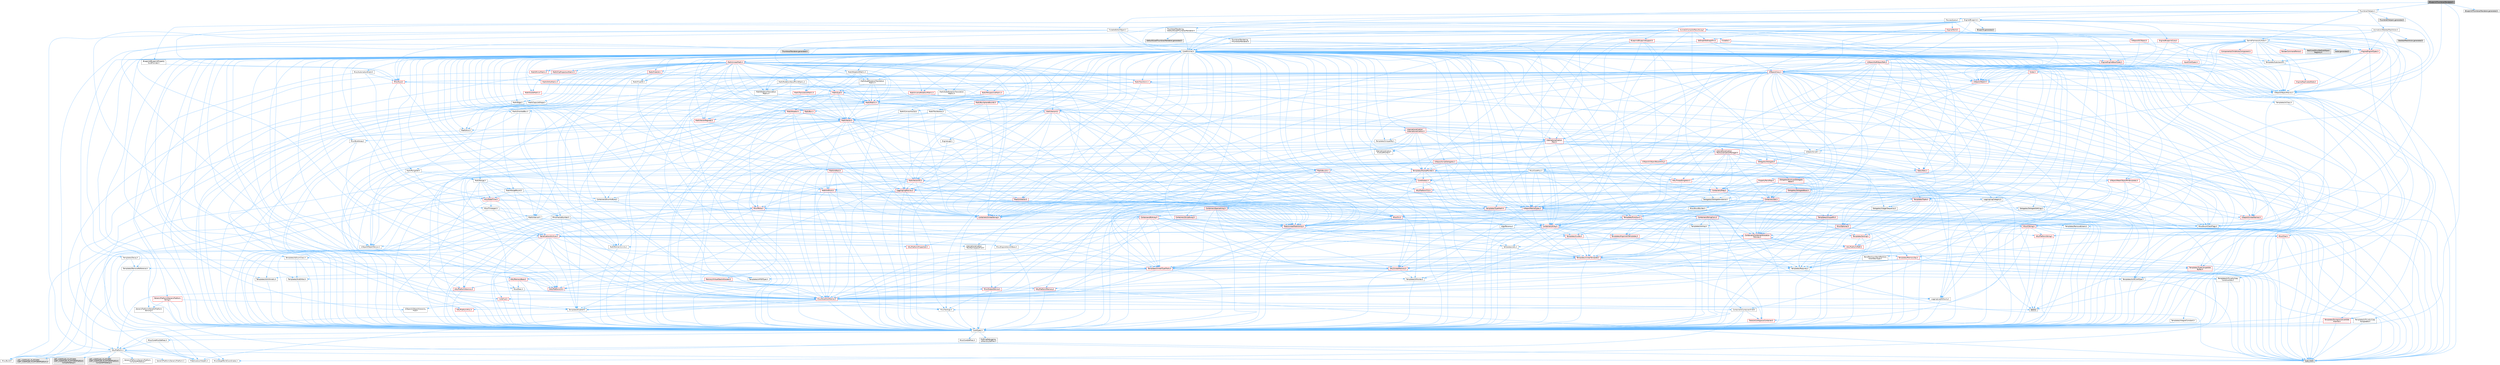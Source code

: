 digraph "BlueprintThumbnailRenderer.h"
{
 // INTERACTIVE_SVG=YES
 // LATEX_PDF_SIZE
  bgcolor="transparent";
  edge [fontname=Helvetica,fontsize=10,labelfontname=Helvetica,labelfontsize=10];
  node [fontname=Helvetica,fontsize=10,shape=box,height=0.2,width=0.4];
  Node1 [id="Node000001",label="BlueprintThumbnailRenderer.h",height=0.2,width=0.4,color="gray40", fillcolor="grey60", style="filled", fontcolor="black",tooltip=" "];
  Node1 -> Node2 [id="edge1_Node000001_Node000002",color="steelblue1",style="solid",tooltip=" "];
  Node2 [id="Node000002",label="CoreTypes.h",height=0.2,width=0.4,color="grey40", fillcolor="white", style="filled",URL="$dc/dec/CoreTypes_8h.html",tooltip=" "];
  Node2 -> Node3 [id="edge2_Node000002_Node000003",color="steelblue1",style="solid",tooltip=" "];
  Node3 [id="Node000003",label="HAL/Platform.h",height=0.2,width=0.4,color="grey40", fillcolor="white", style="filled",URL="$d9/dd0/Platform_8h.html",tooltip=" "];
  Node3 -> Node4 [id="edge3_Node000003_Node000004",color="steelblue1",style="solid",tooltip=" "];
  Node4 [id="Node000004",label="Misc/Build.h",height=0.2,width=0.4,color="grey40", fillcolor="white", style="filled",URL="$d3/dbb/Build_8h.html",tooltip=" "];
  Node3 -> Node5 [id="edge4_Node000003_Node000005",color="steelblue1",style="solid",tooltip=" "];
  Node5 [id="Node000005",label="Misc/LargeWorldCoordinates.h",height=0.2,width=0.4,color="grey40", fillcolor="white", style="filled",URL="$d2/dcb/LargeWorldCoordinates_8h.html",tooltip=" "];
  Node3 -> Node6 [id="edge5_Node000003_Node000006",color="steelblue1",style="solid",tooltip=" "];
  Node6 [id="Node000006",label="type_traits",height=0.2,width=0.4,color="grey60", fillcolor="#E0E0E0", style="filled",tooltip=" "];
  Node3 -> Node7 [id="edge6_Node000003_Node000007",color="steelblue1",style="solid",tooltip=" "];
  Node7 [id="Node000007",label="PreprocessorHelpers.h",height=0.2,width=0.4,color="grey40", fillcolor="white", style="filled",URL="$db/ddb/PreprocessorHelpers_8h.html",tooltip=" "];
  Node3 -> Node8 [id="edge7_Node000003_Node000008",color="steelblue1",style="solid",tooltip=" "];
  Node8 [id="Node000008",label="UBT_COMPILED_PLATFORM\l/UBT_COMPILED_PLATFORMPlatform\lCompilerPreSetup.h",height=0.2,width=0.4,color="grey60", fillcolor="#E0E0E0", style="filled",tooltip=" "];
  Node3 -> Node9 [id="edge8_Node000003_Node000009",color="steelblue1",style="solid",tooltip=" "];
  Node9 [id="Node000009",label="GenericPlatform/GenericPlatform\lCompilerPreSetup.h",height=0.2,width=0.4,color="grey40", fillcolor="white", style="filled",URL="$d9/dc8/GenericPlatformCompilerPreSetup_8h.html",tooltip=" "];
  Node3 -> Node10 [id="edge9_Node000003_Node000010",color="steelblue1",style="solid",tooltip=" "];
  Node10 [id="Node000010",label="GenericPlatform/GenericPlatform.h",height=0.2,width=0.4,color="grey40", fillcolor="white", style="filled",URL="$d6/d84/GenericPlatform_8h.html",tooltip=" "];
  Node3 -> Node11 [id="edge10_Node000003_Node000011",color="steelblue1",style="solid",tooltip=" "];
  Node11 [id="Node000011",label="UBT_COMPILED_PLATFORM\l/UBT_COMPILED_PLATFORMPlatform.h",height=0.2,width=0.4,color="grey60", fillcolor="#E0E0E0", style="filled",tooltip=" "];
  Node3 -> Node12 [id="edge11_Node000003_Node000012",color="steelblue1",style="solid",tooltip=" "];
  Node12 [id="Node000012",label="UBT_COMPILED_PLATFORM\l/UBT_COMPILED_PLATFORMPlatform\lCompilerSetup.h",height=0.2,width=0.4,color="grey60", fillcolor="#E0E0E0", style="filled",tooltip=" "];
  Node2 -> Node13 [id="edge12_Node000002_Node000013",color="steelblue1",style="solid",tooltip=" "];
  Node13 [id="Node000013",label="ProfilingDebugging\l/UMemoryDefines.h",height=0.2,width=0.4,color="grey40", fillcolor="white", style="filled",URL="$d2/da2/UMemoryDefines_8h.html",tooltip=" "];
  Node2 -> Node14 [id="edge13_Node000002_Node000014",color="steelblue1",style="solid",tooltip=" "];
  Node14 [id="Node000014",label="Misc/CoreMiscDefines.h",height=0.2,width=0.4,color="grey40", fillcolor="white", style="filled",URL="$da/d38/CoreMiscDefines_8h.html",tooltip=" "];
  Node14 -> Node3 [id="edge14_Node000014_Node000003",color="steelblue1",style="solid",tooltip=" "];
  Node14 -> Node7 [id="edge15_Node000014_Node000007",color="steelblue1",style="solid",tooltip=" "];
  Node2 -> Node15 [id="edge16_Node000002_Node000015",color="steelblue1",style="solid",tooltip=" "];
  Node15 [id="Node000015",label="Misc/CoreDefines.h",height=0.2,width=0.4,color="grey40", fillcolor="white", style="filled",URL="$d3/dd2/CoreDefines_8h.html",tooltip=" "];
  Node1 -> Node16 [id="edge17_Node000001_Node000016",color="steelblue1",style="solid",tooltip=" "];
  Node16 [id="Node000016",label="UObject/ObjectMacros.h",height=0.2,width=0.4,color="grey40", fillcolor="white", style="filled",URL="$d8/d8d/ObjectMacros_8h.html",tooltip=" "];
  Node16 -> Node17 [id="edge18_Node000016_Node000017",color="steelblue1",style="solid",tooltip=" "];
  Node17 [id="Node000017",label="Misc/EnumClassFlags.h",height=0.2,width=0.4,color="grey40", fillcolor="white", style="filled",URL="$d8/de7/EnumClassFlags_8h.html",tooltip=" "];
  Node16 -> Node18 [id="edge19_Node000016_Node000018",color="steelblue1",style="solid",tooltip=" "];
  Node18 [id="Node000018",label="UObject/Script.h",height=0.2,width=0.4,color="grey40", fillcolor="white", style="filled",URL="$de/dc6/Script_8h.html",tooltip=" "];
  Node18 -> Node19 [id="edge20_Node000018_Node000019",color="steelblue1",style="solid",tooltip=" "];
  Node19 [id="Node000019",label="Delegates/Delegate.h",height=0.2,width=0.4,color="red", fillcolor="#FFF0F0", style="filled",URL="$d4/d80/Delegate_8h.html",tooltip=" "];
  Node19 -> Node2 [id="edge21_Node000019_Node000002",color="steelblue1",style="solid",tooltip=" "];
  Node19 -> Node20 [id="edge22_Node000019_Node000020",color="steelblue1",style="solid",tooltip=" "];
  Node20 [id="Node000020",label="Misc/AssertionMacros.h",height=0.2,width=0.4,color="red", fillcolor="#FFF0F0", style="filled",URL="$d0/dfa/AssertionMacros_8h.html",tooltip=" "];
  Node20 -> Node2 [id="edge23_Node000020_Node000002",color="steelblue1",style="solid",tooltip=" "];
  Node20 -> Node3 [id="edge24_Node000020_Node000003",color="steelblue1",style="solid",tooltip=" "];
  Node20 -> Node21 [id="edge25_Node000020_Node000021",color="steelblue1",style="solid",tooltip=" "];
  Node21 [id="Node000021",label="HAL/PlatformMisc.h",height=0.2,width=0.4,color="red", fillcolor="#FFF0F0", style="filled",URL="$d0/df5/PlatformMisc_8h.html",tooltip=" "];
  Node21 -> Node2 [id="edge26_Node000021_Node000002",color="steelblue1",style="solid",tooltip=" "];
  Node20 -> Node7 [id="edge27_Node000020_Node000007",color="steelblue1",style="solid",tooltip=" "];
  Node20 -> Node56 [id="edge28_Node000020_Node000056",color="steelblue1",style="solid",tooltip=" "];
  Node56 [id="Node000056",label="Templates/EnableIf.h",height=0.2,width=0.4,color="grey40", fillcolor="white", style="filled",URL="$d7/d60/EnableIf_8h.html",tooltip=" "];
  Node56 -> Node2 [id="edge29_Node000056_Node000002",color="steelblue1",style="solid",tooltip=" "];
  Node20 -> Node62 [id="edge30_Node000020_Node000062",color="steelblue1",style="solid",tooltip=" "];
  Node62 [id="Node000062",label="Misc/VarArgs.h",height=0.2,width=0.4,color="grey40", fillcolor="white", style="filled",URL="$d5/d6f/VarArgs_8h.html",tooltip=" "];
  Node62 -> Node2 [id="edge31_Node000062_Node000002",color="steelblue1",style="solid",tooltip=" "];
  Node20 -> Node69 [id="edge32_Node000020_Node000069",color="steelblue1",style="solid",tooltip=" "];
  Node69 [id="Node000069",label="atomic",height=0.2,width=0.4,color="grey60", fillcolor="#E0E0E0", style="filled",tooltip=" "];
  Node19 -> Node70 [id="edge33_Node000019_Node000070",color="steelblue1",style="solid",tooltip=" "];
  Node70 [id="Node000070",label="UObject/NameTypes.h",height=0.2,width=0.4,color="red", fillcolor="#FFF0F0", style="filled",URL="$d6/d35/NameTypes_8h.html",tooltip=" "];
  Node70 -> Node2 [id="edge34_Node000070_Node000002",color="steelblue1",style="solid",tooltip=" "];
  Node70 -> Node20 [id="edge35_Node000070_Node000020",color="steelblue1",style="solid",tooltip=" "];
  Node70 -> Node71 [id="edge36_Node000070_Node000071",color="steelblue1",style="solid",tooltip=" "];
  Node71 [id="Node000071",label="HAL/UnrealMemory.h",height=0.2,width=0.4,color="red", fillcolor="#FFF0F0", style="filled",URL="$d9/d96/UnrealMemory_8h.html",tooltip=" "];
  Node71 -> Node2 [id="edge37_Node000071_Node000002",color="steelblue1",style="solid",tooltip=" "];
  Node71 -> Node75 [id="edge38_Node000071_Node000075",color="steelblue1",style="solid",tooltip=" "];
  Node75 [id="Node000075",label="HAL/MemoryBase.h",height=0.2,width=0.4,color="red", fillcolor="#FFF0F0", style="filled",URL="$d6/d9f/MemoryBase_8h.html",tooltip=" "];
  Node75 -> Node2 [id="edge39_Node000075_Node000002",color="steelblue1",style="solid",tooltip=" "];
  Node75 -> Node49 [id="edge40_Node000075_Node000049",color="steelblue1",style="solid",tooltip=" "];
  Node49 [id="Node000049",label="HAL/PlatformAtomics.h",height=0.2,width=0.4,color="red", fillcolor="#FFF0F0", style="filled",URL="$d3/d36/PlatformAtomics_8h.html",tooltip=" "];
  Node49 -> Node2 [id="edge41_Node000049_Node000002",color="steelblue1",style="solid",tooltip=" "];
  Node75 -> Node33 [id="edge42_Node000075_Node000033",color="steelblue1",style="solid",tooltip=" "];
  Node33 [id="Node000033",label="HAL/PlatformCrt.h",height=0.2,width=0.4,color="red", fillcolor="#FFF0F0", style="filled",URL="$d8/d75/PlatformCrt_8h.html",tooltip=" "];
  Node75 -> Node76 [id="edge43_Node000075_Node000076",color="steelblue1",style="solid",tooltip=" "];
  Node76 [id="Node000076",label="Misc/Exec.h",height=0.2,width=0.4,color="grey40", fillcolor="white", style="filled",URL="$de/ddb/Exec_8h.html",tooltip=" "];
  Node76 -> Node2 [id="edge44_Node000076_Node000002",color="steelblue1",style="solid",tooltip=" "];
  Node76 -> Node20 [id="edge45_Node000076_Node000020",color="steelblue1",style="solid",tooltip=" "];
  Node75 -> Node77 [id="edge46_Node000075_Node000077",color="steelblue1",style="solid",tooltip=" "];
  Node77 [id="Node000077",label="Misc/OutputDevice.h",height=0.2,width=0.4,color="red", fillcolor="#FFF0F0", style="filled",URL="$d7/d32/OutputDevice_8h.html",tooltip=" "];
  Node77 -> Node28 [id="edge47_Node000077_Node000028",color="steelblue1",style="solid",tooltip=" "];
  Node28 [id="Node000028",label="CoreFwd.h",height=0.2,width=0.4,color="red", fillcolor="#FFF0F0", style="filled",URL="$d1/d1e/CoreFwd_8h.html",tooltip=" "];
  Node28 -> Node2 [id="edge48_Node000028_Node000002",color="steelblue1",style="solid",tooltip=" "];
  Node28 -> Node29 [id="edge49_Node000028_Node000029",color="steelblue1",style="solid",tooltip=" "];
  Node29 [id="Node000029",label="Containers/ContainersFwd.h",height=0.2,width=0.4,color="grey40", fillcolor="white", style="filled",URL="$d4/d0a/ContainersFwd_8h.html",tooltip=" "];
  Node29 -> Node3 [id="edge50_Node000029_Node000003",color="steelblue1",style="solid",tooltip=" "];
  Node29 -> Node2 [id="edge51_Node000029_Node000002",color="steelblue1",style="solid",tooltip=" "];
  Node29 -> Node26 [id="edge52_Node000029_Node000026",color="steelblue1",style="solid",tooltip=" "];
  Node26 [id="Node000026",label="Traits/IsContiguousContainer.h",height=0.2,width=0.4,color="red", fillcolor="#FFF0F0", style="filled",URL="$d5/d3c/IsContiguousContainer_8h.html",tooltip=" "];
  Node26 -> Node2 [id="edge53_Node000026_Node000002",color="steelblue1",style="solid",tooltip=" "];
  Node28 -> Node31 [id="edge54_Node000028_Node000031",color="steelblue1",style="solid",tooltip=" "];
  Node31 [id="Node000031",label="UObject/UObjectHierarchy\lFwd.h",height=0.2,width=0.4,color="grey40", fillcolor="white", style="filled",URL="$d3/d13/UObjectHierarchyFwd_8h.html",tooltip=" "];
  Node77 -> Node2 [id="edge55_Node000077_Node000002",color="steelblue1",style="solid",tooltip=" "];
  Node77 -> Node78 [id="edge56_Node000077_Node000078",color="steelblue1",style="solid",tooltip=" "];
  Node78 [id="Node000078",label="Logging/LogVerbosity.h",height=0.2,width=0.4,color="grey40", fillcolor="white", style="filled",URL="$d2/d8f/LogVerbosity_8h.html",tooltip=" "];
  Node78 -> Node2 [id="edge57_Node000078_Node000002",color="steelblue1",style="solid",tooltip=" "];
  Node77 -> Node62 [id="edge58_Node000077_Node000062",color="steelblue1",style="solid",tooltip=" "];
  Node71 -> Node88 [id="edge59_Node000071_Node000088",color="steelblue1",style="solid",tooltip=" "];
  Node88 [id="Node000088",label="HAL/PlatformMemory.h",height=0.2,width=0.4,color="red", fillcolor="#FFF0F0", style="filled",URL="$de/d68/PlatformMemory_8h.html",tooltip=" "];
  Node88 -> Node2 [id="edge60_Node000088_Node000002",color="steelblue1",style="solid",tooltip=" "];
  Node71 -> Node91 [id="edge61_Node000071_Node000091",color="steelblue1",style="solid",tooltip=" "];
  Node91 [id="Node000091",label="Templates/IsPointer.h",height=0.2,width=0.4,color="grey40", fillcolor="white", style="filled",URL="$d7/d05/IsPointer_8h.html",tooltip=" "];
  Node91 -> Node2 [id="edge62_Node000091_Node000002",color="steelblue1",style="solid",tooltip=" "];
  Node70 -> Node92 [id="edge63_Node000070_Node000092",color="steelblue1",style="solid",tooltip=" "];
  Node92 [id="Node000092",label="Templates/UnrealTypeTraits.h",height=0.2,width=0.4,color="red", fillcolor="#FFF0F0", style="filled",URL="$d2/d2d/UnrealTypeTraits_8h.html",tooltip=" "];
  Node92 -> Node2 [id="edge64_Node000092_Node000002",color="steelblue1",style="solid",tooltip=" "];
  Node92 -> Node91 [id="edge65_Node000092_Node000091",color="steelblue1",style="solid",tooltip=" "];
  Node92 -> Node20 [id="edge66_Node000092_Node000020",color="steelblue1",style="solid",tooltip=" "];
  Node92 -> Node84 [id="edge67_Node000092_Node000084",color="steelblue1",style="solid",tooltip=" "];
  Node84 [id="Node000084",label="Templates/AndOrNot.h",height=0.2,width=0.4,color="grey40", fillcolor="white", style="filled",URL="$db/d0a/AndOrNot_8h.html",tooltip=" "];
  Node84 -> Node2 [id="edge68_Node000084_Node000002",color="steelblue1",style="solid",tooltip=" "];
  Node92 -> Node56 [id="edge69_Node000092_Node000056",color="steelblue1",style="solid",tooltip=" "];
  Node92 -> Node93 [id="edge70_Node000092_Node000093",color="steelblue1",style="solid",tooltip=" "];
  Node93 [id="Node000093",label="Templates/IsArithmetic.h",height=0.2,width=0.4,color="grey40", fillcolor="white", style="filled",URL="$d2/d5d/IsArithmetic_8h.html",tooltip=" "];
  Node93 -> Node2 [id="edge71_Node000093_Node000002",color="steelblue1",style="solid",tooltip=" "];
  Node92 -> Node95 [id="edge72_Node000092_Node000095",color="steelblue1",style="solid",tooltip=" "];
  Node95 [id="Node000095",label="Templates/IsPODType.h",height=0.2,width=0.4,color="grey40", fillcolor="white", style="filled",URL="$d7/db1/IsPODType_8h.html",tooltip=" "];
  Node95 -> Node2 [id="edge73_Node000095_Node000002",color="steelblue1",style="solid",tooltip=" "];
  Node92 -> Node96 [id="edge74_Node000092_Node000096",color="steelblue1",style="solid",tooltip=" "];
  Node96 [id="Node000096",label="Templates/IsUECoreType.h",height=0.2,width=0.4,color="grey40", fillcolor="white", style="filled",URL="$d1/db8/IsUECoreType_8h.html",tooltip=" "];
  Node96 -> Node2 [id="edge75_Node000096_Node000002",color="steelblue1",style="solid",tooltip=" "];
  Node96 -> Node6 [id="edge76_Node000096_Node000006",color="steelblue1",style="solid",tooltip=" "];
  Node92 -> Node85 [id="edge77_Node000092_Node000085",color="steelblue1",style="solid",tooltip=" "];
  Node85 [id="Node000085",label="Templates/IsTriviallyCopy\lConstructible.h",height=0.2,width=0.4,color="grey40", fillcolor="white", style="filled",URL="$d3/d78/IsTriviallyCopyConstructible_8h.html",tooltip=" "];
  Node85 -> Node2 [id="edge78_Node000085_Node000002",color="steelblue1",style="solid",tooltip=" "];
  Node85 -> Node6 [id="edge79_Node000085_Node000006",color="steelblue1",style="solid",tooltip=" "];
  Node70 -> Node97 [id="edge80_Node000070_Node000097",color="steelblue1",style="solid",tooltip=" "];
  Node97 [id="Node000097",label="Templates/UnrealTemplate.h",height=0.2,width=0.4,color="red", fillcolor="#FFF0F0", style="filled",URL="$d4/d24/UnrealTemplate_8h.html",tooltip=" "];
  Node97 -> Node2 [id="edge81_Node000097_Node000002",color="steelblue1",style="solid",tooltip=" "];
  Node97 -> Node91 [id="edge82_Node000097_Node000091",color="steelblue1",style="solid",tooltip=" "];
  Node97 -> Node71 [id="edge83_Node000097_Node000071",color="steelblue1",style="solid",tooltip=" "];
  Node97 -> Node92 [id="edge84_Node000097_Node000092",color="steelblue1",style="solid",tooltip=" "];
  Node97 -> Node100 [id="edge85_Node000097_Node000100",color="steelblue1",style="solid",tooltip=" "];
  Node100 [id="Node000100",label="Templates/RemoveReference.h",height=0.2,width=0.4,color="grey40", fillcolor="white", style="filled",URL="$da/dbe/RemoveReference_8h.html",tooltip=" "];
  Node100 -> Node2 [id="edge86_Node000100_Node000002",color="steelblue1",style="solid",tooltip=" "];
  Node97 -> Node64 [id="edge87_Node000097_Node000064",color="steelblue1",style="solid",tooltip=" "];
  Node64 [id="Node000064",label="Templates/Requires.h",height=0.2,width=0.4,color="grey40", fillcolor="white", style="filled",URL="$dc/d96/Requires_8h.html",tooltip=" "];
  Node64 -> Node56 [id="edge88_Node000064_Node000056",color="steelblue1",style="solid",tooltip=" "];
  Node64 -> Node6 [id="edge89_Node000064_Node000006",color="steelblue1",style="solid",tooltip=" "];
  Node97 -> Node101 [id="edge90_Node000097_Node000101",color="steelblue1",style="solid",tooltip=" "];
  Node101 [id="Node000101",label="Templates/TypeCompatible\lBytes.h",height=0.2,width=0.4,color="red", fillcolor="#FFF0F0", style="filled",URL="$df/d0a/TypeCompatibleBytes_8h.html",tooltip=" "];
  Node101 -> Node2 [id="edge91_Node000101_Node000002",color="steelblue1",style="solid",tooltip=" "];
  Node101 -> Node6 [id="edge92_Node000101_Node000006",color="steelblue1",style="solid",tooltip=" "];
  Node97 -> Node26 [id="edge93_Node000097_Node000026",color="steelblue1",style="solid",tooltip=" "];
  Node97 -> Node6 [id="edge94_Node000097_Node000006",color="steelblue1",style="solid",tooltip=" "];
  Node70 -> Node103 [id="edge95_Node000070_Node000103",color="steelblue1",style="solid",tooltip=" "];
  Node103 [id="Node000103",label="Containers/UnrealString.h",height=0.2,width=0.4,color="red", fillcolor="#FFF0F0", style="filled",URL="$d5/dba/UnrealString_8h.html",tooltip=" "];
  Node70 -> Node110 [id="edge96_Node000070_Node000110",color="steelblue1",style="solid",tooltip=" "];
  Node110 [id="Node000110",label="Containers/StringConv.h",height=0.2,width=0.4,color="red", fillcolor="#FFF0F0", style="filled",URL="$d3/ddf/StringConv_8h.html",tooltip=" "];
  Node110 -> Node2 [id="edge97_Node000110_Node000002",color="steelblue1",style="solid",tooltip=" "];
  Node110 -> Node20 [id="edge98_Node000110_Node000020",color="steelblue1",style="solid",tooltip=" "];
  Node110 -> Node111 [id="edge99_Node000110_Node000111",color="steelblue1",style="solid",tooltip=" "];
  Node111 [id="Node000111",label="Containers/ContainerAllocation\lPolicies.h",height=0.2,width=0.4,color="red", fillcolor="#FFF0F0", style="filled",URL="$d7/dff/ContainerAllocationPolicies_8h.html",tooltip=" "];
  Node111 -> Node2 [id="edge100_Node000111_Node000002",color="steelblue1",style="solid",tooltip=" "];
  Node111 -> Node111 [id="edge101_Node000111_Node000111",color="steelblue1",style="solid",tooltip=" "];
  Node111 -> Node113 [id="edge102_Node000111_Node000113",color="steelblue1",style="solid",tooltip=" "];
  Node113 [id="Node000113",label="HAL/PlatformMath.h",height=0.2,width=0.4,color="red", fillcolor="#FFF0F0", style="filled",URL="$dc/d53/PlatformMath_8h.html",tooltip=" "];
  Node113 -> Node2 [id="edge103_Node000113_Node000002",color="steelblue1",style="solid",tooltip=" "];
  Node111 -> Node71 [id="edge104_Node000111_Node000071",color="steelblue1",style="solid",tooltip=" "];
  Node111 -> Node43 [id="edge105_Node000111_Node000043",color="steelblue1",style="solid",tooltip=" "];
  Node43 [id="Node000043",label="Math/NumericLimits.h",height=0.2,width=0.4,color="grey40", fillcolor="white", style="filled",URL="$df/d1b/NumericLimits_8h.html",tooltip=" "];
  Node43 -> Node2 [id="edge106_Node000043_Node000002",color="steelblue1",style="solid",tooltip=" "];
  Node111 -> Node20 [id="edge107_Node000111_Node000020",color="steelblue1",style="solid",tooltip=" "];
  Node111 -> Node122 [id="edge108_Node000111_Node000122",color="steelblue1",style="solid",tooltip=" "];
  Node122 [id="Node000122",label="Templates/MemoryOps.h",height=0.2,width=0.4,color="red", fillcolor="#FFF0F0", style="filled",URL="$db/dea/MemoryOps_8h.html",tooltip=" "];
  Node122 -> Node2 [id="edge109_Node000122_Node000002",color="steelblue1",style="solid",tooltip=" "];
  Node122 -> Node71 [id="edge110_Node000122_Node000071",color="steelblue1",style="solid",tooltip=" "];
  Node122 -> Node86 [id="edge111_Node000122_Node000086",color="steelblue1",style="solid",tooltip=" "];
  Node86 [id="Node000086",label="Templates/IsTriviallyCopy\lAssignable.h",height=0.2,width=0.4,color="grey40", fillcolor="white", style="filled",URL="$d2/df2/IsTriviallyCopyAssignable_8h.html",tooltip=" "];
  Node86 -> Node2 [id="edge112_Node000086_Node000002",color="steelblue1",style="solid",tooltip=" "];
  Node86 -> Node6 [id="edge113_Node000086_Node000006",color="steelblue1",style="solid",tooltip=" "];
  Node122 -> Node85 [id="edge114_Node000122_Node000085",color="steelblue1",style="solid",tooltip=" "];
  Node122 -> Node64 [id="edge115_Node000122_Node000064",color="steelblue1",style="solid",tooltip=" "];
  Node122 -> Node92 [id="edge116_Node000122_Node000092",color="steelblue1",style="solid",tooltip=" "];
  Node122 -> Node6 [id="edge117_Node000122_Node000006",color="steelblue1",style="solid",tooltip=" "];
  Node111 -> Node101 [id="edge118_Node000111_Node000101",color="steelblue1",style="solid",tooltip=" "];
  Node111 -> Node6 [id="edge119_Node000111_Node000006",color="steelblue1",style="solid",tooltip=" "];
  Node110 -> Node123 [id="edge120_Node000110_Node000123",color="steelblue1",style="solid",tooltip=" "];
  Node123 [id="Node000123",label="Containers/Array.h",height=0.2,width=0.4,color="red", fillcolor="#FFF0F0", style="filled",URL="$df/dd0/Array_8h.html",tooltip=" "];
  Node123 -> Node2 [id="edge121_Node000123_Node000002",color="steelblue1",style="solid",tooltip=" "];
  Node123 -> Node20 [id="edge122_Node000123_Node000020",color="steelblue1",style="solid",tooltip=" "];
  Node123 -> Node71 [id="edge123_Node000123_Node000071",color="steelblue1",style="solid",tooltip=" "];
  Node123 -> Node92 [id="edge124_Node000123_Node000092",color="steelblue1",style="solid",tooltip=" "];
  Node123 -> Node97 [id="edge125_Node000123_Node000097",color="steelblue1",style="solid",tooltip=" "];
  Node123 -> Node111 [id="edge126_Node000123_Node000111",color="steelblue1",style="solid",tooltip=" "];
  Node123 -> Node130 [id="edge127_Node000123_Node000130",color="steelblue1",style="solid",tooltip=" "];
  Node130 [id="Node000130",label="Serialization/Archive.h",height=0.2,width=0.4,color="red", fillcolor="#FFF0F0", style="filled",URL="$d7/d3b/Archive_8h.html",tooltip=" "];
  Node130 -> Node28 [id="edge128_Node000130_Node000028",color="steelblue1",style="solid",tooltip=" "];
  Node130 -> Node2 [id="edge129_Node000130_Node000002",color="steelblue1",style="solid",tooltip=" "];
  Node130 -> Node131 [id="edge130_Node000130_Node000131",color="steelblue1",style="solid",tooltip=" "];
  Node131 [id="Node000131",label="HAL/PlatformProperties.h",height=0.2,width=0.4,color="red", fillcolor="#FFF0F0", style="filled",URL="$d9/db0/PlatformProperties_8h.html",tooltip=" "];
  Node131 -> Node2 [id="edge131_Node000131_Node000002",color="steelblue1",style="solid",tooltip=" "];
  Node130 -> Node134 [id="edge132_Node000130_Node000134",color="steelblue1",style="solid",tooltip=" "];
  Node134 [id="Node000134",label="Internationalization\l/TextNamespaceFwd.h",height=0.2,width=0.4,color="grey40", fillcolor="white", style="filled",URL="$d8/d97/TextNamespaceFwd_8h.html",tooltip=" "];
  Node134 -> Node2 [id="edge133_Node000134_Node000002",color="steelblue1",style="solid",tooltip=" "];
  Node130 -> Node20 [id="edge134_Node000130_Node000020",color="steelblue1",style="solid",tooltip=" "];
  Node130 -> Node4 [id="edge135_Node000130_Node000004",color="steelblue1",style="solid",tooltip=" "];
  Node130 -> Node135 [id="edge136_Node000130_Node000135",color="steelblue1",style="solid",tooltip=" "];
  Node135 [id="Node000135",label="Misc/EngineVersionBase.h",height=0.2,width=0.4,color="grey40", fillcolor="white", style="filled",URL="$d5/d2b/EngineVersionBase_8h.html",tooltip=" "];
  Node135 -> Node2 [id="edge137_Node000135_Node000002",color="steelblue1",style="solid",tooltip=" "];
  Node130 -> Node62 [id="edge138_Node000130_Node000062",color="steelblue1",style="solid",tooltip=" "];
  Node130 -> Node56 [id="edge139_Node000130_Node000056",color="steelblue1",style="solid",tooltip=" "];
  Node130 -> Node138 [id="edge140_Node000130_Node000138",color="steelblue1",style="solid",tooltip=" "];
  Node138 [id="Node000138",label="Templates/IsEnumClass.h",height=0.2,width=0.4,color="grey40", fillcolor="white", style="filled",URL="$d7/d15/IsEnumClass_8h.html",tooltip=" "];
  Node138 -> Node2 [id="edge141_Node000138_Node000002",color="steelblue1",style="solid",tooltip=" "];
  Node138 -> Node84 [id="edge142_Node000138_Node000084",color="steelblue1",style="solid",tooltip=" "];
  Node130 -> Node97 [id="edge143_Node000130_Node000097",color="steelblue1",style="solid",tooltip=" "];
  Node130 -> Node139 [id="edge144_Node000130_Node000139",color="steelblue1",style="solid",tooltip=" "];
  Node139 [id="Node000139",label="UObject/ObjectVersion.h",height=0.2,width=0.4,color="grey40", fillcolor="white", style="filled",URL="$da/d63/ObjectVersion_8h.html",tooltip=" "];
  Node139 -> Node2 [id="edge145_Node000139_Node000002",color="steelblue1",style="solid",tooltip=" "];
  Node123 -> Node156 [id="edge146_Node000123_Node000156",color="steelblue1",style="solid",tooltip=" "];
  Node156 [id="Node000156",label="Templates/Invoke.h",height=0.2,width=0.4,color="red", fillcolor="#FFF0F0", style="filled",URL="$d7/deb/Invoke_8h.html",tooltip=" "];
  Node156 -> Node2 [id="edge147_Node000156_Node000002",color="steelblue1",style="solid",tooltip=" "];
  Node156 -> Node97 [id="edge148_Node000156_Node000097",color="steelblue1",style="solid",tooltip=" "];
  Node156 -> Node6 [id="edge149_Node000156_Node000006",color="steelblue1",style="solid",tooltip=" "];
  Node123 -> Node161 [id="edge150_Node000123_Node000161",color="steelblue1",style="solid",tooltip=" "];
  Node161 [id="Node000161",label="Templates/Less.h",height=0.2,width=0.4,color="grey40", fillcolor="white", style="filled",URL="$de/dc8/Less_8h.html",tooltip=" "];
  Node161 -> Node2 [id="edge151_Node000161_Node000002",color="steelblue1",style="solid",tooltip=" "];
  Node161 -> Node97 [id="edge152_Node000161_Node000097",color="steelblue1",style="solid",tooltip=" "];
  Node123 -> Node64 [id="edge153_Node000123_Node000064",color="steelblue1",style="solid",tooltip=" "];
  Node123 -> Node169 [id="edge154_Node000123_Node000169",color="steelblue1",style="solid",tooltip=" "];
  Node169 [id="Node000169",label="Templates/Sorting.h",height=0.2,width=0.4,color="red", fillcolor="#FFF0F0", style="filled",URL="$d3/d9e/Sorting_8h.html",tooltip=" "];
  Node169 -> Node2 [id="edge155_Node000169_Node000002",color="steelblue1",style="solid",tooltip=" "];
  Node169 -> Node113 [id="edge156_Node000169_Node000113",color="steelblue1",style="solid",tooltip=" "];
  Node169 -> Node161 [id="edge157_Node000169_Node000161",color="steelblue1",style="solid",tooltip=" "];
  Node123 -> Node173 [id="edge158_Node000123_Node000173",color="steelblue1",style="solid",tooltip=" "];
  Node173 [id="Node000173",label="Templates/AlignmentTemplates.h",height=0.2,width=0.4,color="red", fillcolor="#FFF0F0", style="filled",URL="$dd/d32/AlignmentTemplates_8h.html",tooltip=" "];
  Node173 -> Node2 [id="edge159_Node000173_Node000002",color="steelblue1",style="solid",tooltip=" "];
  Node173 -> Node91 [id="edge160_Node000173_Node000091",color="steelblue1",style="solid",tooltip=" "];
  Node123 -> Node6 [id="edge161_Node000123_Node000006",color="steelblue1",style="solid",tooltip=" "];
  Node110 -> Node147 [id="edge162_Node000110_Node000147",color="steelblue1",style="solid",tooltip=" "];
  Node147 [id="Node000147",label="Misc/CString.h",height=0.2,width=0.4,color="red", fillcolor="#FFF0F0", style="filled",URL="$d2/d49/CString_8h.html",tooltip=" "];
  Node147 -> Node2 [id="edge163_Node000147_Node000002",color="steelblue1",style="solid",tooltip=" "];
  Node147 -> Node33 [id="edge164_Node000147_Node000033",color="steelblue1",style="solid",tooltip=" "];
  Node147 -> Node73 [id="edge165_Node000147_Node000073",color="steelblue1",style="solid",tooltip=" "];
  Node73 [id="Node000073",label="HAL/PlatformString.h",height=0.2,width=0.4,color="red", fillcolor="#FFF0F0", style="filled",URL="$db/db5/PlatformString_8h.html",tooltip=" "];
  Node73 -> Node2 [id="edge166_Node000073_Node000002",color="steelblue1",style="solid",tooltip=" "];
  Node147 -> Node20 [id="edge167_Node000147_Node000020",color="steelblue1",style="solid",tooltip=" "];
  Node147 -> Node148 [id="edge168_Node000147_Node000148",color="steelblue1",style="solid",tooltip=" "];
  Node148 [id="Node000148",label="Misc/Char.h",height=0.2,width=0.4,color="red", fillcolor="#FFF0F0", style="filled",URL="$d0/d58/Char_8h.html",tooltip=" "];
  Node148 -> Node2 [id="edge169_Node000148_Node000002",color="steelblue1",style="solid",tooltip=" "];
  Node148 -> Node6 [id="edge170_Node000148_Node000006",color="steelblue1",style="solid",tooltip=" "];
  Node147 -> Node62 [id="edge171_Node000147_Node000062",color="steelblue1",style="solid",tooltip=" "];
  Node110 -> Node174 [id="edge172_Node000110_Node000174",color="steelblue1",style="solid",tooltip=" "];
  Node174 [id="Node000174",label="Templates/IsArray.h",height=0.2,width=0.4,color="grey40", fillcolor="white", style="filled",URL="$d8/d8d/IsArray_8h.html",tooltip=" "];
  Node174 -> Node2 [id="edge173_Node000174_Node000002",color="steelblue1",style="solid",tooltip=" "];
  Node110 -> Node97 [id="edge174_Node000110_Node000097",color="steelblue1",style="solid",tooltip=" "];
  Node110 -> Node92 [id="edge175_Node000110_Node000092",color="steelblue1",style="solid",tooltip=" "];
  Node110 -> Node26 [id="edge176_Node000110_Node000026",color="steelblue1",style="solid",tooltip=" "];
  Node110 -> Node6 [id="edge177_Node000110_Node000006",color="steelblue1",style="solid",tooltip=" "];
  Node70 -> Node175 [id="edge178_Node000070_Node000175",color="steelblue1",style="solid",tooltip=" "];
  Node175 [id="Node000175",label="UObject/UnrealNames.h",height=0.2,width=0.4,color="red", fillcolor="#FFF0F0", style="filled",URL="$d8/db1/UnrealNames_8h.html",tooltip=" "];
  Node175 -> Node2 [id="edge179_Node000175_Node000002",color="steelblue1",style="solid",tooltip=" "];
  Node19 -> Node183 [id="edge180_Node000019_Node000183",color="steelblue1",style="solid",tooltip=" "];
  Node183 [id="Node000183",label="Templates/SharedPointer.h",height=0.2,width=0.4,color="red", fillcolor="#FFF0F0", style="filled",URL="$d2/d17/SharedPointer_8h.html",tooltip=" "];
  Node183 -> Node2 [id="edge181_Node000183_Node000002",color="steelblue1",style="solid",tooltip=" "];
  Node183 -> Node184 [id="edge182_Node000183_Node000184",color="steelblue1",style="solid",tooltip=" "];
  Node184 [id="Node000184",label="Templates/PointerIsConvertible\lFromTo.h",height=0.2,width=0.4,color="red", fillcolor="#FFF0F0", style="filled",URL="$d6/d65/PointerIsConvertibleFromTo_8h.html",tooltip=" "];
  Node184 -> Node2 [id="edge183_Node000184_Node000002",color="steelblue1",style="solid",tooltip=" "];
  Node184 -> Node6 [id="edge184_Node000184_Node000006",color="steelblue1",style="solid",tooltip=" "];
  Node183 -> Node20 [id="edge185_Node000183_Node000020",color="steelblue1",style="solid",tooltip=" "];
  Node183 -> Node71 [id="edge186_Node000183_Node000071",color="steelblue1",style="solid",tooltip=" "];
  Node183 -> Node123 [id="edge187_Node000183_Node000123",color="steelblue1",style="solid",tooltip=" "];
  Node183 -> Node185 [id="edge188_Node000183_Node000185",color="steelblue1",style="solid",tooltip=" "];
  Node185 [id="Node000185",label="Containers/Map.h",height=0.2,width=0.4,color="red", fillcolor="#FFF0F0", style="filled",URL="$df/d79/Map_8h.html",tooltip=" "];
  Node185 -> Node2 [id="edge189_Node000185_Node000002",color="steelblue1",style="solid",tooltip=" "];
  Node185 -> Node186 [id="edge190_Node000185_Node000186",color="steelblue1",style="solid",tooltip=" "];
  Node186 [id="Node000186",label="Algo/Reverse.h",height=0.2,width=0.4,color="grey40", fillcolor="white", style="filled",URL="$d5/d93/Reverse_8h.html",tooltip=" "];
  Node186 -> Node2 [id="edge191_Node000186_Node000002",color="steelblue1",style="solid",tooltip=" "];
  Node186 -> Node97 [id="edge192_Node000186_Node000097",color="steelblue1",style="solid",tooltip=" "];
  Node185 -> Node187 [id="edge193_Node000185_Node000187",color="steelblue1",style="solid",tooltip=" "];
  Node187 [id="Node000187",label="Containers/Set.h",height=0.2,width=0.4,color="red", fillcolor="#FFF0F0", style="filled",URL="$d4/d45/Set_8h.html",tooltip=" "];
  Node187 -> Node111 [id="edge194_Node000187_Node000111",color="steelblue1",style="solid",tooltip=" "];
  Node187 -> Node189 [id="edge195_Node000187_Node000189",color="steelblue1",style="solid",tooltip=" "];
  Node189 [id="Node000189",label="Containers/SparseArray.h",height=0.2,width=0.4,color="red", fillcolor="#FFF0F0", style="filled",URL="$d5/dbf/SparseArray_8h.html",tooltip=" "];
  Node189 -> Node2 [id="edge196_Node000189_Node000002",color="steelblue1",style="solid",tooltip=" "];
  Node189 -> Node20 [id="edge197_Node000189_Node000020",color="steelblue1",style="solid",tooltip=" "];
  Node189 -> Node71 [id="edge198_Node000189_Node000071",color="steelblue1",style="solid",tooltip=" "];
  Node189 -> Node92 [id="edge199_Node000189_Node000092",color="steelblue1",style="solid",tooltip=" "];
  Node189 -> Node97 [id="edge200_Node000189_Node000097",color="steelblue1",style="solid",tooltip=" "];
  Node189 -> Node111 [id="edge201_Node000189_Node000111",color="steelblue1",style="solid",tooltip=" "];
  Node189 -> Node161 [id="edge202_Node000189_Node000161",color="steelblue1",style="solid",tooltip=" "];
  Node189 -> Node123 [id="edge203_Node000189_Node000123",color="steelblue1",style="solid",tooltip=" "];
  Node189 -> Node172 [id="edge204_Node000189_Node000172",color="steelblue1",style="solid",tooltip=" "];
  Node172 [id="Node000172",label="Math/UnrealMathUtility.h",height=0.2,width=0.4,color="red", fillcolor="#FFF0F0", style="filled",URL="$db/db8/UnrealMathUtility_8h.html",tooltip=" "];
  Node172 -> Node2 [id="edge205_Node000172_Node000002",color="steelblue1",style="solid",tooltip=" "];
  Node172 -> Node20 [id="edge206_Node000172_Node000020",color="steelblue1",style="solid",tooltip=" "];
  Node172 -> Node113 [id="edge207_Node000172_Node000113",color="steelblue1",style="solid",tooltip=" "];
  Node172 -> Node64 [id="edge208_Node000172_Node000064",color="steelblue1",style="solid",tooltip=" "];
  Node189 -> Node190 [id="edge209_Node000189_Node000190",color="steelblue1",style="solid",tooltip=" "];
  Node190 [id="Node000190",label="Containers/ScriptArray.h",height=0.2,width=0.4,color="red", fillcolor="#FFF0F0", style="filled",URL="$dc/daf/ScriptArray_8h.html",tooltip=" "];
  Node190 -> Node2 [id="edge210_Node000190_Node000002",color="steelblue1",style="solid",tooltip=" "];
  Node190 -> Node20 [id="edge211_Node000190_Node000020",color="steelblue1",style="solid",tooltip=" "];
  Node190 -> Node71 [id="edge212_Node000190_Node000071",color="steelblue1",style="solid",tooltip=" "];
  Node190 -> Node111 [id="edge213_Node000190_Node000111",color="steelblue1",style="solid",tooltip=" "];
  Node190 -> Node123 [id="edge214_Node000190_Node000123",color="steelblue1",style="solid",tooltip=" "];
  Node189 -> Node191 [id="edge215_Node000189_Node000191",color="steelblue1",style="solid",tooltip=" "];
  Node191 [id="Node000191",label="Containers/BitArray.h",height=0.2,width=0.4,color="red", fillcolor="#FFF0F0", style="filled",URL="$d1/de4/BitArray_8h.html",tooltip=" "];
  Node191 -> Node111 [id="edge216_Node000191_Node000111",color="steelblue1",style="solid",tooltip=" "];
  Node191 -> Node2 [id="edge217_Node000191_Node000002",color="steelblue1",style="solid",tooltip=" "];
  Node191 -> Node49 [id="edge218_Node000191_Node000049",color="steelblue1",style="solid",tooltip=" "];
  Node191 -> Node71 [id="edge219_Node000191_Node000071",color="steelblue1",style="solid",tooltip=" "];
  Node191 -> Node172 [id="edge220_Node000191_Node000172",color="steelblue1",style="solid",tooltip=" "];
  Node191 -> Node20 [id="edge221_Node000191_Node000020",color="steelblue1",style="solid",tooltip=" "];
  Node191 -> Node17 [id="edge222_Node000191_Node000017",color="steelblue1",style="solid",tooltip=" "];
  Node191 -> Node130 [id="edge223_Node000191_Node000130",color="steelblue1",style="solid",tooltip=" "];
  Node191 -> Node56 [id="edge224_Node000191_Node000056",color="steelblue1",style="solid",tooltip=" "];
  Node191 -> Node156 [id="edge225_Node000191_Node000156",color="steelblue1",style="solid",tooltip=" "];
  Node191 -> Node97 [id="edge226_Node000191_Node000097",color="steelblue1",style="solid",tooltip=" "];
  Node191 -> Node92 [id="edge227_Node000191_Node000092",color="steelblue1",style="solid",tooltip=" "];
  Node189 -> Node103 [id="edge228_Node000189_Node000103",color="steelblue1",style="solid",tooltip=" "];
  Node187 -> Node29 [id="edge229_Node000187_Node000029",color="steelblue1",style="solid",tooltip=" "];
  Node187 -> Node172 [id="edge230_Node000187_Node000172",color="steelblue1",style="solid",tooltip=" "];
  Node187 -> Node20 [id="edge231_Node000187_Node000020",color="steelblue1",style="solid",tooltip=" "];
  Node187 -> Node207 [id="edge232_Node000187_Node000207",color="steelblue1",style="solid",tooltip=" "];
  Node207 [id="Node000207",label="Misc/StructBuilder.h",height=0.2,width=0.4,color="grey40", fillcolor="white", style="filled",URL="$d9/db3/StructBuilder_8h.html",tooltip=" "];
  Node207 -> Node2 [id="edge233_Node000207_Node000002",color="steelblue1",style="solid",tooltip=" "];
  Node207 -> Node172 [id="edge234_Node000207_Node000172",color="steelblue1",style="solid",tooltip=" "];
  Node207 -> Node173 [id="edge235_Node000207_Node000173",color="steelblue1",style="solid",tooltip=" "];
  Node187 -> Node208 [id="edge236_Node000187_Node000208",color="steelblue1",style="solid",tooltip=" "];
  Node208 [id="Node000208",label="Templates/Function.h",height=0.2,width=0.4,color="red", fillcolor="#FFF0F0", style="filled",URL="$df/df5/Function_8h.html",tooltip=" "];
  Node208 -> Node2 [id="edge237_Node000208_Node000002",color="steelblue1",style="solid",tooltip=" "];
  Node208 -> Node20 [id="edge238_Node000208_Node000020",color="steelblue1",style="solid",tooltip=" "];
  Node208 -> Node71 [id="edge239_Node000208_Node000071",color="steelblue1",style="solid",tooltip=" "];
  Node208 -> Node92 [id="edge240_Node000208_Node000092",color="steelblue1",style="solid",tooltip=" "];
  Node208 -> Node156 [id="edge241_Node000208_Node000156",color="steelblue1",style="solid",tooltip=" "];
  Node208 -> Node97 [id="edge242_Node000208_Node000097",color="steelblue1",style="solid",tooltip=" "];
  Node208 -> Node64 [id="edge243_Node000208_Node000064",color="steelblue1",style="solid",tooltip=" "];
  Node208 -> Node172 [id="edge244_Node000208_Node000172",color="steelblue1",style="solid",tooltip=" "];
  Node208 -> Node6 [id="edge245_Node000208_Node000006",color="steelblue1",style="solid",tooltip=" "];
  Node187 -> Node169 [id="edge246_Node000187_Node000169",color="steelblue1",style="solid",tooltip=" "];
  Node187 -> Node145 [id="edge247_Node000187_Node000145",color="steelblue1",style="solid",tooltip=" "];
  Node145 [id="Node000145",label="Templates/TypeHash.h",height=0.2,width=0.4,color="red", fillcolor="#FFF0F0", style="filled",URL="$d1/d62/TypeHash_8h.html",tooltip=" "];
  Node145 -> Node2 [id="edge248_Node000145_Node000002",color="steelblue1",style="solid",tooltip=" "];
  Node145 -> Node64 [id="edge249_Node000145_Node000064",color="steelblue1",style="solid",tooltip=" "];
  Node145 -> Node146 [id="edge250_Node000145_Node000146",color="steelblue1",style="solid",tooltip=" "];
  Node146 [id="Node000146",label="Misc/Crc.h",height=0.2,width=0.4,color="red", fillcolor="#FFF0F0", style="filled",URL="$d4/dd2/Crc_8h.html",tooltip=" "];
  Node146 -> Node2 [id="edge251_Node000146_Node000002",color="steelblue1",style="solid",tooltip=" "];
  Node146 -> Node73 [id="edge252_Node000146_Node000073",color="steelblue1",style="solid",tooltip=" "];
  Node146 -> Node20 [id="edge253_Node000146_Node000020",color="steelblue1",style="solid",tooltip=" "];
  Node146 -> Node147 [id="edge254_Node000146_Node000147",color="steelblue1",style="solid",tooltip=" "];
  Node146 -> Node148 [id="edge255_Node000146_Node000148",color="steelblue1",style="solid",tooltip=" "];
  Node146 -> Node92 [id="edge256_Node000146_Node000092",color="steelblue1",style="solid",tooltip=" "];
  Node145 -> Node6 [id="edge257_Node000145_Node000006",color="steelblue1",style="solid",tooltip=" "];
  Node187 -> Node97 [id="edge258_Node000187_Node000097",color="steelblue1",style="solid",tooltip=" "];
  Node187 -> Node6 [id="edge259_Node000187_Node000006",color="steelblue1",style="solid",tooltip=" "];
  Node185 -> Node103 [id="edge260_Node000185_Node000103",color="steelblue1",style="solid",tooltip=" "];
  Node185 -> Node20 [id="edge261_Node000185_Node000020",color="steelblue1",style="solid",tooltip=" "];
  Node185 -> Node207 [id="edge262_Node000185_Node000207",color="steelblue1",style="solid",tooltip=" "];
  Node185 -> Node208 [id="edge263_Node000185_Node000208",color="steelblue1",style="solid",tooltip=" "];
  Node185 -> Node169 [id="edge264_Node000185_Node000169",color="steelblue1",style="solid",tooltip=" "];
  Node185 -> Node211 [id="edge265_Node000185_Node000211",color="steelblue1",style="solid",tooltip=" "];
  Node211 [id="Node000211",label="Templates/Tuple.h",height=0.2,width=0.4,color="red", fillcolor="#FFF0F0", style="filled",URL="$d2/d4f/Tuple_8h.html",tooltip=" "];
  Node211 -> Node2 [id="edge266_Node000211_Node000002",color="steelblue1",style="solid",tooltip=" "];
  Node211 -> Node97 [id="edge267_Node000211_Node000097",color="steelblue1",style="solid",tooltip=" "];
  Node211 -> Node212 [id="edge268_Node000211_Node000212",color="steelblue1",style="solid",tooltip=" "];
  Node212 [id="Node000212",label="Delegates/IntegerSequence.h",height=0.2,width=0.4,color="grey40", fillcolor="white", style="filled",URL="$d2/dcc/IntegerSequence_8h.html",tooltip=" "];
  Node212 -> Node2 [id="edge269_Node000212_Node000002",color="steelblue1",style="solid",tooltip=" "];
  Node211 -> Node156 [id="edge270_Node000211_Node000156",color="steelblue1",style="solid",tooltip=" "];
  Node211 -> Node64 [id="edge271_Node000211_Node000064",color="steelblue1",style="solid",tooltip=" "];
  Node211 -> Node145 [id="edge272_Node000211_Node000145",color="steelblue1",style="solid",tooltip=" "];
  Node211 -> Node6 [id="edge273_Node000211_Node000006",color="steelblue1",style="solid",tooltip=" "];
  Node185 -> Node97 [id="edge274_Node000185_Node000097",color="steelblue1",style="solid",tooltip=" "];
  Node185 -> Node92 [id="edge275_Node000185_Node000092",color="steelblue1",style="solid",tooltip=" "];
  Node185 -> Node6 [id="edge276_Node000185_Node000006",color="steelblue1",style="solid",tooltip=" "];
  Node183 -> Node214 [id="edge277_Node000183_Node000214",color="steelblue1",style="solid",tooltip=" "];
  Node214 [id="Node000214",label="CoreGlobals.h",height=0.2,width=0.4,color="red", fillcolor="#FFF0F0", style="filled",URL="$d5/d8c/CoreGlobals_8h.html",tooltip=" "];
  Node214 -> Node103 [id="edge278_Node000214_Node000103",color="steelblue1",style="solid",tooltip=" "];
  Node214 -> Node2 [id="edge279_Node000214_Node000002",color="steelblue1",style="solid",tooltip=" "];
  Node214 -> Node215 [id="edge280_Node000214_Node000215",color="steelblue1",style="solid",tooltip=" "];
  Node215 [id="Node000215",label="HAL/PlatformTLS.h",height=0.2,width=0.4,color="red", fillcolor="#FFF0F0", style="filled",URL="$d0/def/PlatformTLS_8h.html",tooltip=" "];
  Node215 -> Node2 [id="edge281_Node000215_Node000002",color="steelblue1",style="solid",tooltip=" "];
  Node214 -> Node218 [id="edge282_Node000214_Node000218",color="steelblue1",style="solid",tooltip=" "];
  Node218 [id="Node000218",label="Logging/LogMacros.h",height=0.2,width=0.4,color="red", fillcolor="#FFF0F0", style="filled",URL="$d0/d16/LogMacros_8h.html",tooltip=" "];
  Node218 -> Node103 [id="edge283_Node000218_Node000103",color="steelblue1",style="solid",tooltip=" "];
  Node218 -> Node2 [id="edge284_Node000218_Node000002",color="steelblue1",style="solid",tooltip=" "];
  Node218 -> Node7 [id="edge285_Node000218_Node000007",color="steelblue1",style="solid",tooltip=" "];
  Node218 -> Node219 [id="edge286_Node000218_Node000219",color="steelblue1",style="solid",tooltip=" "];
  Node219 [id="Node000219",label="Logging/LogCategory.h",height=0.2,width=0.4,color="grey40", fillcolor="white", style="filled",URL="$d9/d36/LogCategory_8h.html",tooltip=" "];
  Node219 -> Node2 [id="edge287_Node000219_Node000002",color="steelblue1",style="solid",tooltip=" "];
  Node219 -> Node78 [id="edge288_Node000219_Node000078",color="steelblue1",style="solid",tooltip=" "];
  Node219 -> Node70 [id="edge289_Node000219_Node000070",color="steelblue1",style="solid",tooltip=" "];
  Node218 -> Node78 [id="edge290_Node000218_Node000078",color="steelblue1",style="solid",tooltip=" "];
  Node218 -> Node20 [id="edge291_Node000218_Node000020",color="steelblue1",style="solid",tooltip=" "];
  Node218 -> Node4 [id="edge292_Node000218_Node000004",color="steelblue1",style="solid",tooltip=" "];
  Node218 -> Node62 [id="edge293_Node000218_Node000062",color="steelblue1",style="solid",tooltip=" "];
  Node218 -> Node56 [id="edge294_Node000218_Node000056",color="steelblue1",style="solid",tooltip=" "];
  Node218 -> Node6 [id="edge295_Node000218_Node000006",color="steelblue1",style="solid",tooltip=" "];
  Node214 -> Node4 [id="edge296_Node000214_Node000004",color="steelblue1",style="solid",tooltip=" "];
  Node214 -> Node17 [id="edge297_Node000214_Node000017",color="steelblue1",style="solid",tooltip=" "];
  Node214 -> Node77 [id="edge298_Node000214_Node000077",color="steelblue1",style="solid",tooltip=" "];
  Node214 -> Node70 [id="edge299_Node000214_Node000070",color="steelblue1",style="solid",tooltip=" "];
  Node214 -> Node69 [id="edge300_Node000214_Node000069",color="steelblue1",style="solid",tooltip=" "];
  Node19 -> Node226 [id="edge301_Node000019_Node000226",color="steelblue1",style="solid",tooltip=" "];
  Node226 [id="Node000226",label="UObject/WeakObjectPtrTemplates.h",height=0.2,width=0.4,color="red", fillcolor="#FFF0F0", style="filled",URL="$d8/d3b/WeakObjectPtrTemplates_8h.html",tooltip=" "];
  Node226 -> Node2 [id="edge302_Node000226_Node000002",color="steelblue1",style="solid",tooltip=" "];
  Node226 -> Node64 [id="edge303_Node000226_Node000064",color="steelblue1",style="solid",tooltip=" "];
  Node226 -> Node185 [id="edge304_Node000226_Node000185",color="steelblue1",style="solid",tooltip=" "];
  Node226 -> Node6 [id="edge305_Node000226_Node000006",color="steelblue1",style="solid",tooltip=" "];
  Node19 -> Node229 [id="edge306_Node000019_Node000229",color="steelblue1",style="solid",tooltip=" "];
  Node229 [id="Node000229",label="Delegates/MulticastDelegate\lBase.h",height=0.2,width=0.4,color="red", fillcolor="#FFF0F0", style="filled",URL="$db/d16/MulticastDelegateBase_8h.html",tooltip=" "];
  Node229 -> Node2 [id="edge307_Node000229_Node000002",color="steelblue1",style="solid",tooltip=" "];
  Node229 -> Node111 [id="edge308_Node000229_Node000111",color="steelblue1",style="solid",tooltip=" "];
  Node229 -> Node123 [id="edge309_Node000229_Node000123",color="steelblue1",style="solid",tooltip=" "];
  Node229 -> Node172 [id="edge310_Node000229_Node000172",color="steelblue1",style="solid",tooltip=" "];
  Node229 -> Node230 [id="edge311_Node000229_Node000230",color="steelblue1",style="solid",tooltip=" "];
  Node230 [id="Node000230",label="Delegates/IDelegateInstance.h",height=0.2,width=0.4,color="grey40", fillcolor="white", style="filled",URL="$d2/d10/IDelegateInstance_8h.html",tooltip=" "];
  Node230 -> Node2 [id="edge312_Node000230_Node000002",color="steelblue1",style="solid",tooltip=" "];
  Node230 -> Node145 [id="edge313_Node000230_Node000145",color="steelblue1",style="solid",tooltip=" "];
  Node230 -> Node70 [id="edge314_Node000230_Node000070",color="steelblue1",style="solid",tooltip=" "];
  Node230 -> Node231 [id="edge315_Node000230_Node000231",color="steelblue1",style="solid",tooltip=" "];
  Node231 [id="Node000231",label="Delegates/DelegateSettings.h",height=0.2,width=0.4,color="grey40", fillcolor="white", style="filled",URL="$d0/d97/DelegateSettings_8h.html",tooltip=" "];
  Node231 -> Node2 [id="edge316_Node000231_Node000002",color="steelblue1",style="solid",tooltip=" "];
  Node229 -> Node232 [id="edge317_Node000229_Node000232",color="steelblue1",style="solid",tooltip=" "];
  Node232 [id="Node000232",label="Delegates/DelegateBase.h",height=0.2,width=0.4,color="red", fillcolor="#FFF0F0", style="filled",URL="$da/d67/DelegateBase_8h.html",tooltip=" "];
  Node232 -> Node2 [id="edge318_Node000232_Node000002",color="steelblue1",style="solid",tooltip=" "];
  Node232 -> Node111 [id="edge319_Node000232_Node000111",color="steelblue1",style="solid",tooltip=" "];
  Node232 -> Node172 [id="edge320_Node000232_Node000172",color="steelblue1",style="solid",tooltip=" "];
  Node232 -> Node70 [id="edge321_Node000232_Node000070",color="steelblue1",style="solid",tooltip=" "];
  Node232 -> Node231 [id="edge322_Node000232_Node000231",color="steelblue1",style="solid",tooltip=" "];
  Node232 -> Node230 [id="edge323_Node000232_Node000230",color="steelblue1",style="solid",tooltip=" "];
  Node19 -> Node212 [id="edge324_Node000019_Node000212",color="steelblue1",style="solid",tooltip=" "];
  Node18 -> Node244 [id="edge325_Node000018_Node000244",color="steelblue1",style="solid",tooltip=" "];
  Node244 [id="Node000244",label="HAL/ThreadSingleton.h",height=0.2,width=0.4,color="red", fillcolor="#FFF0F0", style="filled",URL="$d0/dd5/ThreadSingleton_8h.html",tooltip=" "];
  Node244 -> Node2 [id="edge326_Node000244_Node000002",color="steelblue1",style="solid",tooltip=" "];
  Node244 -> Node208 [id="edge327_Node000244_Node000208",color="steelblue1",style="solid",tooltip=" "];
  Node244 -> Node215 [id="edge328_Node000244_Node000215",color="steelblue1",style="solid",tooltip=" "];
  Node18 -> Node246 [id="edge329_Node000018_Node000246",color="steelblue1",style="solid",tooltip=" "];
  Node246 [id="Node000246",label="Stats/Stats.h",height=0.2,width=0.4,color="red", fillcolor="#FFF0F0", style="filled",URL="$dc/d09/Stats_8h.html",tooltip=" "];
  Node246 -> Node214 [id="edge330_Node000246_Node000214",color="steelblue1",style="solid",tooltip=" "];
  Node246 -> Node2 [id="edge331_Node000246_Node000002",color="steelblue1",style="solid",tooltip=" "];
  Node18 -> Node17 [id="edge332_Node000018_Node000017",color="steelblue1",style="solid",tooltip=" "];
  Node18 -> Node272 [id="edge333_Node000018_Node000272",color="steelblue1",style="solid",tooltip=" "];
  Node272 [id="Node000272",label="Misc/CoreMisc.h",height=0.2,width=0.4,color="grey40", fillcolor="white", style="filled",URL="$d8/d97/CoreMisc_8h.html",tooltip=" "];
  Node272 -> Node123 [id="edge334_Node000272_Node000123",color="steelblue1",style="solid",tooltip=" "];
  Node272 -> Node111 [id="edge335_Node000272_Node000111",color="steelblue1",style="solid",tooltip=" "];
  Node272 -> Node185 [id="edge336_Node000272_Node000185",color="steelblue1",style="solid",tooltip=" "];
  Node272 -> Node103 [id="edge337_Node000272_Node000103",color="steelblue1",style="solid",tooltip=" "];
  Node272 -> Node214 [id="edge338_Node000272_Node000214",color="steelblue1",style="solid",tooltip=" "];
  Node272 -> Node2 [id="edge339_Node000272_Node000002",color="steelblue1",style="solid",tooltip=" "];
  Node272 -> Node131 [id="edge340_Node000272_Node000131",color="steelblue1",style="solid",tooltip=" "];
  Node272 -> Node244 [id="edge341_Node000272_Node000244",color="steelblue1",style="solid",tooltip=" "];
  Node272 -> Node78 [id="edge342_Node000272_Node000078",color="steelblue1",style="solid",tooltip=" "];
  Node272 -> Node273 [id="edge343_Node000272_Node000273",color="steelblue1",style="solid",tooltip=" "];
  Node273 [id="Node000273",label="Math/IntPoint.h",height=0.2,width=0.4,color="red", fillcolor="#FFF0F0", style="filled",URL="$d3/df7/IntPoint_8h.html",tooltip=" "];
  Node273 -> Node2 [id="edge344_Node000273_Node000002",color="steelblue1",style="solid",tooltip=" "];
  Node273 -> Node20 [id="edge345_Node000273_Node000020",color="steelblue1",style="solid",tooltip=" "];
  Node273 -> Node264 [id="edge346_Node000273_Node000264",color="steelblue1",style="solid",tooltip=" "];
  Node264 [id="Node000264",label="Misc/Parse.h",height=0.2,width=0.4,color="red", fillcolor="#FFF0F0", style="filled",URL="$dc/d71/Parse_8h.html",tooltip=" "];
  Node264 -> Node103 [id="edge347_Node000264_Node000103",color="steelblue1",style="solid",tooltip=" "];
  Node264 -> Node2 [id="edge348_Node000264_Node000002",color="steelblue1",style="solid",tooltip=" "];
  Node264 -> Node33 [id="edge349_Node000264_Node000033",color="steelblue1",style="solid",tooltip=" "];
  Node264 -> Node4 [id="edge350_Node000264_Node000004",color="steelblue1",style="solid",tooltip=" "];
  Node264 -> Node17 [id="edge351_Node000264_Node000017",color="steelblue1",style="solid",tooltip=" "];
  Node264 -> Node208 [id="edge352_Node000264_Node000208",color="steelblue1",style="solid",tooltip=" "];
  Node273 -> Node172 [id="edge353_Node000273_Node000172",color="steelblue1",style="solid",tooltip=" "];
  Node273 -> Node103 [id="edge354_Node000273_Node000103",color="steelblue1",style="solid",tooltip=" "];
  Node273 -> Node145 [id="edge355_Node000273_Node000145",color="steelblue1",style="solid",tooltip=" "];
  Node272 -> Node4 [id="edge356_Node000272_Node000004",color="steelblue1",style="solid",tooltip=" "];
  Node272 -> Node76 [id="edge357_Node000272_Node000076",color="steelblue1",style="solid",tooltip=" "];
  Node272 -> Node208 [id="edge358_Node000272_Node000208",color="steelblue1",style="solid",tooltip=" "];
  Node272 -> Node70 [id="edge359_Node000272_Node000070",color="steelblue1",style="solid",tooltip=" "];
  Node18 -> Node275 [id="edge360_Node000018_Node000275",color="steelblue1",style="solid",tooltip=" "];
  Node275 [id="Node000275",label="Memory/VirtualStackAllocator.h",height=0.2,width=0.4,color="red", fillcolor="#FFF0F0", style="filled",URL="$d0/d0c/VirtualStackAllocator_8h.html",tooltip=" "];
  Node275 -> Node3 [id="edge361_Node000275_Node000003",color="steelblue1",style="solid",tooltip=" "];
  Node275 -> Node33 [id="edge362_Node000275_Node000033",color="steelblue1",style="solid",tooltip=" "];
  Node275 -> Node88 [id="edge363_Node000275_Node000088",color="steelblue1",style="solid",tooltip=" "];
  Node275 -> Node20 [id="edge364_Node000275_Node000020",color="steelblue1",style="solid",tooltip=" "];
  Node1 -> Node276 [id="edge365_Node000001_Node000276",color="steelblue1",style="solid",tooltip=" "];
  Node276 [id="Node000276",label="ThumbnailRendering\l/DefaultSizedThumbnailRenderer.h",height=0.2,width=0.4,color="grey40", fillcolor="white", style="filled",URL="$d7/d17/DefaultSizedThumbnailRenderer_8h.html",tooltip=" "];
  Node276 -> Node277 [id="edge366_Node000276_Node000277",color="steelblue1",style="solid",tooltip=" "];
  Node277 [id="Node000277",label="CoreMinimal.h",height=0.2,width=0.4,color="grey40", fillcolor="white", style="filled",URL="$d7/d67/CoreMinimal_8h.html",tooltip=" "];
  Node277 -> Node2 [id="edge367_Node000277_Node000002",color="steelblue1",style="solid",tooltip=" "];
  Node277 -> Node28 [id="edge368_Node000277_Node000028",color="steelblue1",style="solid",tooltip=" "];
  Node277 -> Node31 [id="edge369_Node000277_Node000031",color="steelblue1",style="solid",tooltip=" "];
  Node277 -> Node29 [id="edge370_Node000277_Node000029",color="steelblue1",style="solid",tooltip=" "];
  Node277 -> Node62 [id="edge371_Node000277_Node000062",color="steelblue1",style="solid",tooltip=" "];
  Node277 -> Node78 [id="edge372_Node000277_Node000078",color="steelblue1",style="solid",tooltip=" "];
  Node277 -> Node77 [id="edge373_Node000277_Node000077",color="steelblue1",style="solid",tooltip=" "];
  Node277 -> Node33 [id="edge374_Node000277_Node000033",color="steelblue1",style="solid",tooltip=" "];
  Node277 -> Node21 [id="edge375_Node000277_Node000021",color="steelblue1",style="solid",tooltip=" "];
  Node277 -> Node20 [id="edge376_Node000277_Node000020",color="steelblue1",style="solid",tooltip=" "];
  Node277 -> Node91 [id="edge377_Node000277_Node000091",color="steelblue1",style="solid",tooltip=" "];
  Node277 -> Node88 [id="edge378_Node000277_Node000088",color="steelblue1",style="solid",tooltip=" "];
  Node277 -> Node49 [id="edge379_Node000277_Node000049",color="steelblue1",style="solid",tooltip=" "];
  Node277 -> Node76 [id="edge380_Node000277_Node000076",color="steelblue1",style="solid",tooltip=" "];
  Node277 -> Node75 [id="edge381_Node000277_Node000075",color="steelblue1",style="solid",tooltip=" "];
  Node277 -> Node71 [id="edge382_Node000277_Node000071",color="steelblue1",style="solid",tooltip=" "];
  Node277 -> Node93 [id="edge383_Node000277_Node000093",color="steelblue1",style="solid",tooltip=" "];
  Node277 -> Node84 [id="edge384_Node000277_Node000084",color="steelblue1",style="solid",tooltip=" "];
  Node277 -> Node95 [id="edge385_Node000277_Node000095",color="steelblue1",style="solid",tooltip=" "];
  Node277 -> Node96 [id="edge386_Node000277_Node000096",color="steelblue1",style="solid",tooltip=" "];
  Node277 -> Node85 [id="edge387_Node000277_Node000085",color="steelblue1",style="solid",tooltip=" "];
  Node277 -> Node92 [id="edge388_Node000277_Node000092",color="steelblue1",style="solid",tooltip=" "];
  Node277 -> Node56 [id="edge389_Node000277_Node000056",color="steelblue1",style="solid",tooltip=" "];
  Node277 -> Node100 [id="edge390_Node000277_Node000100",color="steelblue1",style="solid",tooltip=" "];
  Node277 -> Node278 [id="edge391_Node000277_Node000278",color="steelblue1",style="solid",tooltip=" "];
  Node278 [id="Node000278",label="Templates/IntegralConstant.h",height=0.2,width=0.4,color="grey40", fillcolor="white", style="filled",URL="$db/d1b/IntegralConstant_8h.html",tooltip=" "];
  Node278 -> Node2 [id="edge392_Node000278_Node000002",color="steelblue1",style="solid",tooltip=" "];
  Node277 -> Node279 [id="edge393_Node000277_Node000279",color="steelblue1",style="solid",tooltip=" "];
  Node279 [id="Node000279",label="Templates/IsClass.h",height=0.2,width=0.4,color="grey40", fillcolor="white", style="filled",URL="$db/dcb/IsClass_8h.html",tooltip=" "];
  Node279 -> Node2 [id="edge394_Node000279_Node000002",color="steelblue1",style="solid",tooltip=" "];
  Node277 -> Node101 [id="edge395_Node000277_Node000101",color="steelblue1",style="solid",tooltip=" "];
  Node277 -> Node26 [id="edge396_Node000277_Node000026",color="steelblue1",style="solid",tooltip=" "];
  Node277 -> Node97 [id="edge397_Node000277_Node000097",color="steelblue1",style="solid",tooltip=" "];
  Node277 -> Node43 [id="edge398_Node000277_Node000043",color="steelblue1",style="solid",tooltip=" "];
  Node277 -> Node113 [id="edge399_Node000277_Node000113",color="steelblue1",style="solid",tooltip=" "];
  Node277 -> Node86 [id="edge400_Node000277_Node000086",color="steelblue1",style="solid",tooltip=" "];
  Node277 -> Node122 [id="edge401_Node000277_Node000122",color="steelblue1",style="solid",tooltip=" "];
  Node277 -> Node111 [id="edge402_Node000277_Node000111",color="steelblue1",style="solid",tooltip=" "];
  Node277 -> Node138 [id="edge403_Node000277_Node000138",color="steelblue1",style="solid",tooltip=" "];
  Node277 -> Node131 [id="edge404_Node000277_Node000131",color="steelblue1",style="solid",tooltip=" "];
  Node277 -> Node135 [id="edge405_Node000277_Node000135",color="steelblue1",style="solid",tooltip=" "];
  Node277 -> Node134 [id="edge406_Node000277_Node000134",color="steelblue1",style="solid",tooltip=" "];
  Node277 -> Node130 [id="edge407_Node000277_Node000130",color="steelblue1",style="solid",tooltip=" "];
  Node277 -> Node161 [id="edge408_Node000277_Node000161",color="steelblue1",style="solid",tooltip=" "];
  Node277 -> Node169 [id="edge409_Node000277_Node000169",color="steelblue1",style="solid",tooltip=" "];
  Node277 -> Node148 [id="edge410_Node000277_Node000148",color="steelblue1",style="solid",tooltip=" "];
  Node277 -> Node280 [id="edge411_Node000277_Node000280",color="steelblue1",style="solid",tooltip=" "];
  Node280 [id="Node000280",label="GenericPlatform/GenericPlatform\lStricmp.h",height=0.2,width=0.4,color="grey40", fillcolor="white", style="filled",URL="$d2/d86/GenericPlatformStricmp_8h.html",tooltip=" "];
  Node280 -> Node2 [id="edge412_Node000280_Node000002",color="steelblue1",style="solid",tooltip=" "];
  Node277 -> Node281 [id="edge413_Node000277_Node000281",color="steelblue1",style="solid",tooltip=" "];
  Node281 [id="Node000281",label="GenericPlatform/GenericPlatform\lString.h",height=0.2,width=0.4,color="red", fillcolor="#FFF0F0", style="filled",URL="$dd/d20/GenericPlatformString_8h.html",tooltip=" "];
  Node281 -> Node2 [id="edge414_Node000281_Node000002",color="steelblue1",style="solid",tooltip=" "];
  Node281 -> Node280 [id="edge415_Node000281_Node000280",color="steelblue1",style="solid",tooltip=" "];
  Node281 -> Node56 [id="edge416_Node000281_Node000056",color="steelblue1",style="solid",tooltip=" "];
  Node281 -> Node6 [id="edge417_Node000281_Node000006",color="steelblue1",style="solid",tooltip=" "];
  Node277 -> Node73 [id="edge418_Node000277_Node000073",color="steelblue1",style="solid",tooltip=" "];
  Node277 -> Node147 [id="edge419_Node000277_Node000147",color="steelblue1",style="solid",tooltip=" "];
  Node277 -> Node146 [id="edge420_Node000277_Node000146",color="steelblue1",style="solid",tooltip=" "];
  Node277 -> Node172 [id="edge421_Node000277_Node000172",color="steelblue1",style="solid",tooltip=" "];
  Node277 -> Node103 [id="edge422_Node000277_Node000103",color="steelblue1",style="solid",tooltip=" "];
  Node277 -> Node123 [id="edge423_Node000277_Node000123",color="steelblue1",style="solid",tooltip=" "];
  Node277 -> Node282 [id="edge424_Node000277_Node000282",color="steelblue1",style="solid",tooltip=" "];
  Node282 [id="Node000282",label="Misc/FrameNumber.h",height=0.2,width=0.4,color="grey40", fillcolor="white", style="filled",URL="$dd/dbd/FrameNumber_8h.html",tooltip=" "];
  Node282 -> Node2 [id="edge425_Node000282_Node000002",color="steelblue1",style="solid",tooltip=" "];
  Node282 -> Node43 [id="edge426_Node000282_Node000043",color="steelblue1",style="solid",tooltip=" "];
  Node282 -> Node172 [id="edge427_Node000282_Node000172",color="steelblue1",style="solid",tooltip=" "];
  Node282 -> Node56 [id="edge428_Node000282_Node000056",color="steelblue1",style="solid",tooltip=" "];
  Node282 -> Node92 [id="edge429_Node000282_Node000092",color="steelblue1",style="solid",tooltip=" "];
  Node277 -> Node283 [id="edge430_Node000277_Node000283",color="steelblue1",style="solid",tooltip=" "];
  Node283 [id="Node000283",label="Misc/Timespan.h",height=0.2,width=0.4,color="grey40", fillcolor="white", style="filled",URL="$da/dd9/Timespan_8h.html",tooltip=" "];
  Node283 -> Node2 [id="edge431_Node000283_Node000002",color="steelblue1",style="solid",tooltip=" "];
  Node283 -> Node284 [id="edge432_Node000283_Node000284",color="steelblue1",style="solid",tooltip=" "];
  Node284 [id="Node000284",label="Math/Interval.h",height=0.2,width=0.4,color="grey40", fillcolor="white", style="filled",URL="$d1/d55/Interval_8h.html",tooltip=" "];
  Node284 -> Node2 [id="edge433_Node000284_Node000002",color="steelblue1",style="solid",tooltip=" "];
  Node284 -> Node93 [id="edge434_Node000284_Node000093",color="steelblue1",style="solid",tooltip=" "];
  Node284 -> Node92 [id="edge435_Node000284_Node000092",color="steelblue1",style="solid",tooltip=" "];
  Node284 -> Node43 [id="edge436_Node000284_Node000043",color="steelblue1",style="solid",tooltip=" "];
  Node284 -> Node172 [id="edge437_Node000284_Node000172",color="steelblue1",style="solid",tooltip=" "];
  Node283 -> Node172 [id="edge438_Node000283_Node000172",color="steelblue1",style="solid",tooltip=" "];
  Node283 -> Node20 [id="edge439_Node000283_Node000020",color="steelblue1",style="solid",tooltip=" "];
  Node277 -> Node110 [id="edge440_Node000277_Node000110",color="steelblue1",style="solid",tooltip=" "];
  Node277 -> Node175 [id="edge441_Node000277_Node000175",color="steelblue1",style="solid",tooltip=" "];
  Node277 -> Node70 [id="edge442_Node000277_Node000070",color="steelblue1",style="solid",tooltip=" "];
  Node277 -> Node264 [id="edge443_Node000277_Node000264",color="steelblue1",style="solid",tooltip=" "];
  Node277 -> Node173 [id="edge444_Node000277_Node000173",color="steelblue1",style="solid",tooltip=" "];
  Node277 -> Node207 [id="edge445_Node000277_Node000207",color="steelblue1",style="solid",tooltip=" "];
  Node277 -> Node115 [id="edge446_Node000277_Node000115",color="steelblue1",style="solid",tooltip=" "];
  Node115 [id="Node000115",label="Templates/Decay.h",height=0.2,width=0.4,color="grey40", fillcolor="white", style="filled",URL="$dd/d0f/Decay_8h.html",tooltip=" "];
  Node115 -> Node2 [id="edge447_Node000115_Node000002",color="steelblue1",style="solid",tooltip=" "];
  Node115 -> Node100 [id="edge448_Node000115_Node000100",color="steelblue1",style="solid",tooltip=" "];
  Node115 -> Node6 [id="edge449_Node000115_Node000006",color="steelblue1",style="solid",tooltip=" "];
  Node277 -> Node184 [id="edge450_Node000277_Node000184",color="steelblue1",style="solid",tooltip=" "];
  Node277 -> Node156 [id="edge451_Node000277_Node000156",color="steelblue1",style="solid",tooltip=" "];
  Node277 -> Node208 [id="edge452_Node000277_Node000208",color="steelblue1",style="solid",tooltip=" "];
  Node277 -> Node145 [id="edge453_Node000277_Node000145",color="steelblue1",style="solid",tooltip=" "];
  Node277 -> Node190 [id="edge454_Node000277_Node000190",color="steelblue1",style="solid",tooltip=" "];
  Node277 -> Node191 [id="edge455_Node000277_Node000191",color="steelblue1",style="solid",tooltip=" "];
  Node277 -> Node189 [id="edge456_Node000277_Node000189",color="steelblue1",style="solid",tooltip=" "];
  Node277 -> Node187 [id="edge457_Node000277_Node000187",color="steelblue1",style="solid",tooltip=" "];
  Node277 -> Node186 [id="edge458_Node000277_Node000186",color="steelblue1",style="solid",tooltip=" "];
  Node277 -> Node185 [id="edge459_Node000277_Node000185",color="steelblue1",style="solid",tooltip=" "];
  Node277 -> Node273 [id="edge460_Node000277_Node000273",color="steelblue1",style="solid",tooltip=" "];
  Node277 -> Node285 [id="edge461_Node000277_Node000285",color="steelblue1",style="solid",tooltip=" "];
  Node285 [id="Node000285",label="Math/IntVector.h",height=0.2,width=0.4,color="red", fillcolor="#FFF0F0", style="filled",URL="$d7/d44/IntVector_8h.html",tooltip=" "];
  Node285 -> Node2 [id="edge462_Node000285_Node000002",color="steelblue1",style="solid",tooltip=" "];
  Node285 -> Node146 [id="edge463_Node000285_Node000146",color="steelblue1",style="solid",tooltip=" "];
  Node285 -> Node264 [id="edge464_Node000285_Node000264",color="steelblue1",style="solid",tooltip=" "];
  Node285 -> Node172 [id="edge465_Node000285_Node000172",color="steelblue1",style="solid",tooltip=" "];
  Node285 -> Node103 [id="edge466_Node000285_Node000103",color="steelblue1",style="solid",tooltip=" "];
  Node277 -> Node219 [id="edge467_Node000277_Node000219",color="steelblue1",style="solid",tooltip=" "];
  Node277 -> Node218 [id="edge468_Node000277_Node000218",color="steelblue1",style="solid",tooltip=" "];
  Node277 -> Node286 [id="edge469_Node000277_Node000286",color="steelblue1",style="solid",tooltip=" "];
  Node286 [id="Node000286",label="Math/Vector2D.h",height=0.2,width=0.4,color="red", fillcolor="#FFF0F0", style="filled",URL="$d3/db0/Vector2D_8h.html",tooltip=" "];
  Node286 -> Node2 [id="edge470_Node000286_Node000002",color="steelblue1",style="solid",tooltip=" "];
  Node286 -> Node20 [id="edge471_Node000286_Node000020",color="steelblue1",style="solid",tooltip=" "];
  Node286 -> Node146 [id="edge472_Node000286_Node000146",color="steelblue1",style="solid",tooltip=" "];
  Node286 -> Node172 [id="edge473_Node000286_Node000172",color="steelblue1",style="solid",tooltip=" "];
  Node286 -> Node103 [id="edge474_Node000286_Node000103",color="steelblue1",style="solid",tooltip=" "];
  Node286 -> Node264 [id="edge475_Node000286_Node000264",color="steelblue1",style="solid",tooltip=" "];
  Node286 -> Node273 [id="edge476_Node000286_Node000273",color="steelblue1",style="solid",tooltip=" "];
  Node286 -> Node218 [id="edge477_Node000286_Node000218",color="steelblue1",style="solid",tooltip=" "];
  Node286 -> Node6 [id="edge478_Node000286_Node000006",color="steelblue1",style="solid",tooltip=" "];
  Node277 -> Node290 [id="edge479_Node000277_Node000290",color="steelblue1",style="solid",tooltip=" "];
  Node290 [id="Node000290",label="Math/IntRect.h",height=0.2,width=0.4,color="red", fillcolor="#FFF0F0", style="filled",URL="$d7/d53/IntRect_8h.html",tooltip=" "];
  Node290 -> Node2 [id="edge480_Node000290_Node000002",color="steelblue1",style="solid",tooltip=" "];
  Node290 -> Node172 [id="edge481_Node000290_Node000172",color="steelblue1",style="solid",tooltip=" "];
  Node290 -> Node103 [id="edge482_Node000290_Node000103",color="steelblue1",style="solid",tooltip=" "];
  Node290 -> Node273 [id="edge483_Node000290_Node000273",color="steelblue1",style="solid",tooltip=" "];
  Node290 -> Node286 [id="edge484_Node000290_Node000286",color="steelblue1",style="solid",tooltip=" "];
  Node277 -> Node291 [id="edge485_Node000277_Node000291",color="steelblue1",style="solid",tooltip=" "];
  Node291 [id="Node000291",label="Misc/ByteSwap.h",height=0.2,width=0.4,color="grey40", fillcolor="white", style="filled",URL="$dc/dd7/ByteSwap_8h.html",tooltip=" "];
  Node291 -> Node2 [id="edge486_Node000291_Node000002",color="steelblue1",style="solid",tooltip=" "];
  Node291 -> Node33 [id="edge487_Node000291_Node000033",color="steelblue1",style="solid",tooltip=" "];
  Node277 -> Node144 [id="edge488_Node000277_Node000144",color="steelblue1",style="solid",tooltip=" "];
  Node144 [id="Node000144",label="Containers/EnumAsByte.h",height=0.2,width=0.4,color="grey40", fillcolor="white", style="filled",URL="$d6/d9a/EnumAsByte_8h.html",tooltip=" "];
  Node144 -> Node2 [id="edge489_Node000144_Node000002",color="steelblue1",style="solid",tooltip=" "];
  Node144 -> Node95 [id="edge490_Node000144_Node000095",color="steelblue1",style="solid",tooltip=" "];
  Node144 -> Node145 [id="edge491_Node000144_Node000145",color="steelblue1",style="solid",tooltip=" "];
  Node277 -> Node215 [id="edge492_Node000277_Node000215",color="steelblue1",style="solid",tooltip=" "];
  Node277 -> Node214 [id="edge493_Node000277_Node000214",color="steelblue1",style="solid",tooltip=" "];
  Node277 -> Node183 [id="edge494_Node000277_Node000183",color="steelblue1",style="solid",tooltip=" "];
  Node277 -> Node292 [id="edge495_Node000277_Node000292",color="steelblue1",style="solid",tooltip=" "];
  Node292 [id="Node000292",label="Internationalization\l/CulturePointer.h",height=0.2,width=0.4,color="grey40", fillcolor="white", style="filled",URL="$d6/dbe/CulturePointer_8h.html",tooltip=" "];
  Node292 -> Node2 [id="edge496_Node000292_Node000002",color="steelblue1",style="solid",tooltip=" "];
  Node292 -> Node183 [id="edge497_Node000292_Node000183",color="steelblue1",style="solid",tooltip=" "];
  Node277 -> Node226 [id="edge498_Node000277_Node000226",color="steelblue1",style="solid",tooltip=" "];
  Node277 -> Node231 [id="edge499_Node000277_Node000231",color="steelblue1",style="solid",tooltip=" "];
  Node277 -> Node230 [id="edge500_Node000277_Node000230",color="steelblue1",style="solid",tooltip=" "];
  Node277 -> Node232 [id="edge501_Node000277_Node000232",color="steelblue1",style="solid",tooltip=" "];
  Node277 -> Node229 [id="edge502_Node000277_Node000229",color="steelblue1",style="solid",tooltip=" "];
  Node277 -> Node212 [id="edge503_Node000277_Node000212",color="steelblue1",style="solid",tooltip=" "];
  Node277 -> Node211 [id="edge504_Node000277_Node000211",color="steelblue1",style="solid",tooltip=" "];
  Node277 -> Node293 [id="edge505_Node000277_Node000293",color="steelblue1",style="solid",tooltip=" "];
  Node293 [id="Node000293",label="UObject/ScriptDelegates.h",height=0.2,width=0.4,color="red", fillcolor="#FFF0F0", style="filled",URL="$de/d81/ScriptDelegates_8h.html",tooltip=" "];
  Node293 -> Node123 [id="edge506_Node000293_Node000123",color="steelblue1",style="solid",tooltip=" "];
  Node293 -> Node111 [id="edge507_Node000293_Node000111",color="steelblue1",style="solid",tooltip=" "];
  Node293 -> Node103 [id="edge508_Node000293_Node000103",color="steelblue1",style="solid",tooltip=" "];
  Node293 -> Node20 [id="edge509_Node000293_Node000020",color="steelblue1",style="solid",tooltip=" "];
  Node293 -> Node183 [id="edge510_Node000293_Node000183",color="steelblue1",style="solid",tooltip=" "];
  Node293 -> Node145 [id="edge511_Node000293_Node000145",color="steelblue1",style="solid",tooltip=" "];
  Node293 -> Node92 [id="edge512_Node000293_Node000092",color="steelblue1",style="solid",tooltip=" "];
  Node293 -> Node70 [id="edge513_Node000293_Node000070",color="steelblue1",style="solid",tooltip=" "];
  Node277 -> Node19 [id="edge514_Node000277_Node000019",color="steelblue1",style="solid",tooltip=" "];
  Node277 -> Node295 [id="edge515_Node000277_Node000295",color="steelblue1",style="solid",tooltip=" "];
  Node295 [id="Node000295",label="Internationalization\l/TextLocalizationManager.h",height=0.2,width=0.4,color="red", fillcolor="#FFF0F0", style="filled",URL="$d5/d2e/TextLocalizationManager_8h.html",tooltip=" "];
  Node295 -> Node123 [id="edge516_Node000295_Node000123",color="steelblue1",style="solid",tooltip=" "];
  Node295 -> Node111 [id="edge517_Node000295_Node000111",color="steelblue1",style="solid",tooltip=" "];
  Node295 -> Node185 [id="edge518_Node000295_Node000185",color="steelblue1",style="solid",tooltip=" "];
  Node295 -> Node187 [id="edge519_Node000295_Node000187",color="steelblue1",style="solid",tooltip=" "];
  Node295 -> Node103 [id="edge520_Node000295_Node000103",color="steelblue1",style="solid",tooltip=" "];
  Node295 -> Node2 [id="edge521_Node000295_Node000002",color="steelblue1",style="solid",tooltip=" "];
  Node295 -> Node19 [id="edge522_Node000295_Node000019",color="steelblue1",style="solid",tooltip=" "];
  Node295 -> Node146 [id="edge523_Node000295_Node000146",color="steelblue1",style="solid",tooltip=" "];
  Node295 -> Node17 [id="edge524_Node000295_Node000017",color="steelblue1",style="solid",tooltip=" "];
  Node295 -> Node208 [id="edge525_Node000295_Node000208",color="steelblue1",style="solid",tooltip=" "];
  Node295 -> Node183 [id="edge526_Node000295_Node000183",color="steelblue1",style="solid",tooltip=" "];
  Node295 -> Node69 [id="edge527_Node000295_Node000069",color="steelblue1",style="solid",tooltip=" "];
  Node277 -> Node200 [id="edge528_Node000277_Node000200",color="steelblue1",style="solid",tooltip=" "];
  Node200 [id="Node000200",label="Misc/Optional.h",height=0.2,width=0.4,color="red", fillcolor="#FFF0F0", style="filled",URL="$d2/dae/Optional_8h.html",tooltip=" "];
  Node200 -> Node2 [id="edge529_Node000200_Node000002",color="steelblue1",style="solid",tooltip=" "];
  Node200 -> Node20 [id="edge530_Node000200_Node000020",color="steelblue1",style="solid",tooltip=" "];
  Node200 -> Node122 [id="edge531_Node000200_Node000122",color="steelblue1",style="solid",tooltip=" "];
  Node200 -> Node97 [id="edge532_Node000200_Node000097",color="steelblue1",style="solid",tooltip=" "];
  Node200 -> Node130 [id="edge533_Node000200_Node000130",color="steelblue1",style="solid",tooltip=" "];
  Node277 -> Node174 [id="edge534_Node000277_Node000174",color="steelblue1",style="solid",tooltip=" "];
  Node277 -> Node205 [id="edge535_Node000277_Node000205",color="steelblue1",style="solid",tooltip=" "];
  Node205 [id="Node000205",label="Templates/RemoveExtent.h",height=0.2,width=0.4,color="grey40", fillcolor="white", style="filled",URL="$dc/de9/RemoveExtent_8h.html",tooltip=" "];
  Node205 -> Node2 [id="edge536_Node000205_Node000002",color="steelblue1",style="solid",tooltip=" "];
  Node277 -> Node204 [id="edge537_Node000277_Node000204",color="steelblue1",style="solid",tooltip=" "];
  Node204 [id="Node000204",label="Templates/UniquePtr.h",height=0.2,width=0.4,color="red", fillcolor="#FFF0F0", style="filled",URL="$de/d1a/UniquePtr_8h.html",tooltip=" "];
  Node204 -> Node2 [id="edge538_Node000204_Node000002",color="steelblue1",style="solid",tooltip=" "];
  Node204 -> Node97 [id="edge539_Node000204_Node000097",color="steelblue1",style="solid",tooltip=" "];
  Node204 -> Node174 [id="edge540_Node000204_Node000174",color="steelblue1",style="solid",tooltip=" "];
  Node204 -> Node205 [id="edge541_Node000204_Node000205",color="steelblue1",style="solid",tooltip=" "];
  Node204 -> Node64 [id="edge542_Node000204_Node000064",color="steelblue1",style="solid",tooltip=" "];
  Node204 -> Node6 [id="edge543_Node000204_Node000006",color="steelblue1",style="solid",tooltip=" "];
  Node277 -> Node302 [id="edge544_Node000277_Node000302",color="steelblue1",style="solid",tooltip=" "];
  Node302 [id="Node000302",label="Internationalization\l/Text.h",height=0.2,width=0.4,color="red", fillcolor="#FFF0F0", style="filled",URL="$d6/d35/Text_8h.html",tooltip=" "];
  Node302 -> Node2 [id="edge545_Node000302_Node000002",color="steelblue1",style="solid",tooltip=" "];
  Node302 -> Node49 [id="edge546_Node000302_Node000049",color="steelblue1",style="solid",tooltip=" "];
  Node302 -> Node20 [id="edge547_Node000302_Node000020",color="steelblue1",style="solid",tooltip=" "];
  Node302 -> Node17 [id="edge548_Node000302_Node000017",color="steelblue1",style="solid",tooltip=" "];
  Node302 -> Node92 [id="edge549_Node000302_Node000092",color="steelblue1",style="solid",tooltip=" "];
  Node302 -> Node123 [id="edge550_Node000302_Node000123",color="steelblue1",style="solid",tooltip=" "];
  Node302 -> Node103 [id="edge551_Node000302_Node000103",color="steelblue1",style="solid",tooltip=" "];
  Node302 -> Node144 [id="edge552_Node000302_Node000144",color="steelblue1",style="solid",tooltip=" "];
  Node302 -> Node183 [id="edge553_Node000302_Node000183",color="steelblue1",style="solid",tooltip=" "];
  Node302 -> Node292 [id="edge554_Node000302_Node000292",color="steelblue1",style="solid",tooltip=" "];
  Node302 -> Node295 [id="edge555_Node000302_Node000295",color="steelblue1",style="solid",tooltip=" "];
  Node302 -> Node200 [id="edge556_Node000302_Node000200",color="steelblue1",style="solid",tooltip=" "];
  Node302 -> Node204 [id="edge557_Node000302_Node000204",color="steelblue1",style="solid",tooltip=" "];
  Node302 -> Node64 [id="edge558_Node000302_Node000064",color="steelblue1",style="solid",tooltip=" "];
  Node302 -> Node6 [id="edge559_Node000302_Node000006",color="steelblue1",style="solid",tooltip=" "];
  Node277 -> Node203 [id="edge560_Node000277_Node000203",color="steelblue1",style="solid",tooltip=" "];
  Node203 [id="Node000203",label="Templates/UniqueObj.h",height=0.2,width=0.4,color="grey40", fillcolor="white", style="filled",URL="$da/d95/UniqueObj_8h.html",tooltip=" "];
  Node203 -> Node2 [id="edge561_Node000203_Node000002",color="steelblue1",style="solid",tooltip=" "];
  Node203 -> Node204 [id="edge562_Node000203_Node000204",color="steelblue1",style="solid",tooltip=" "];
  Node277 -> Node308 [id="edge563_Node000277_Node000308",color="steelblue1",style="solid",tooltip=" "];
  Node308 [id="Node000308",label="Internationalization\l/Internationalization.h",height=0.2,width=0.4,color="red", fillcolor="#FFF0F0", style="filled",URL="$da/de4/Internationalization_8h.html",tooltip=" "];
  Node308 -> Node123 [id="edge564_Node000308_Node000123",color="steelblue1",style="solid",tooltip=" "];
  Node308 -> Node103 [id="edge565_Node000308_Node000103",color="steelblue1",style="solid",tooltip=" "];
  Node308 -> Node2 [id="edge566_Node000308_Node000002",color="steelblue1",style="solid",tooltip=" "];
  Node308 -> Node19 [id="edge567_Node000308_Node000019",color="steelblue1",style="solid",tooltip=" "];
  Node308 -> Node292 [id="edge568_Node000308_Node000292",color="steelblue1",style="solid",tooltip=" "];
  Node308 -> Node302 [id="edge569_Node000308_Node000302",color="steelblue1",style="solid",tooltip=" "];
  Node308 -> Node183 [id="edge570_Node000308_Node000183",color="steelblue1",style="solid",tooltip=" "];
  Node308 -> Node211 [id="edge571_Node000308_Node000211",color="steelblue1",style="solid",tooltip=" "];
  Node308 -> Node203 [id="edge572_Node000308_Node000203",color="steelblue1",style="solid",tooltip=" "];
  Node308 -> Node70 [id="edge573_Node000308_Node000070",color="steelblue1",style="solid",tooltip=" "];
  Node277 -> Node309 [id="edge574_Node000277_Node000309",color="steelblue1",style="solid",tooltip=" "];
  Node309 [id="Node000309",label="Math/Vector.h",height=0.2,width=0.4,color="red", fillcolor="#FFF0F0", style="filled",URL="$d6/dbe/Vector_8h.html",tooltip=" "];
  Node309 -> Node2 [id="edge575_Node000309_Node000002",color="steelblue1",style="solid",tooltip=" "];
  Node309 -> Node20 [id="edge576_Node000309_Node000020",color="steelblue1",style="solid",tooltip=" "];
  Node309 -> Node43 [id="edge577_Node000309_Node000043",color="steelblue1",style="solid",tooltip=" "];
  Node309 -> Node146 [id="edge578_Node000309_Node000146",color="steelblue1",style="solid",tooltip=" "];
  Node309 -> Node172 [id="edge579_Node000309_Node000172",color="steelblue1",style="solid",tooltip=" "];
  Node309 -> Node103 [id="edge580_Node000309_Node000103",color="steelblue1",style="solid",tooltip=" "];
  Node309 -> Node264 [id="edge581_Node000309_Node000264",color="steelblue1",style="solid",tooltip=" "];
  Node309 -> Node273 [id="edge582_Node000309_Node000273",color="steelblue1",style="solid",tooltip=" "];
  Node309 -> Node218 [id="edge583_Node000309_Node000218",color="steelblue1",style="solid",tooltip=" "];
  Node309 -> Node286 [id="edge584_Node000309_Node000286",color="steelblue1",style="solid",tooltip=" "];
  Node309 -> Node291 [id="edge585_Node000309_Node000291",color="steelblue1",style="solid",tooltip=" "];
  Node309 -> Node302 [id="edge586_Node000309_Node000302",color="steelblue1",style="solid",tooltip=" "];
  Node309 -> Node308 [id="edge587_Node000309_Node000308",color="steelblue1",style="solid",tooltip=" "];
  Node309 -> Node285 [id="edge588_Node000309_Node000285",color="steelblue1",style="solid",tooltip=" "];
  Node309 -> Node311 [id="edge589_Node000309_Node000311",color="steelblue1",style="solid",tooltip=" "];
  Node311 [id="Node000311",label="Math/Axis.h",height=0.2,width=0.4,color="grey40", fillcolor="white", style="filled",URL="$dd/dbb/Axis_8h.html",tooltip=" "];
  Node311 -> Node2 [id="edge590_Node000311_Node000002",color="steelblue1",style="solid",tooltip=" "];
  Node309 -> Node139 [id="edge591_Node000309_Node000139",color="steelblue1",style="solid",tooltip=" "];
  Node309 -> Node6 [id="edge592_Node000309_Node000006",color="steelblue1",style="solid",tooltip=" "];
  Node277 -> Node312 [id="edge593_Node000277_Node000312",color="steelblue1",style="solid",tooltip=" "];
  Node312 [id="Node000312",label="Math/Vector4.h",height=0.2,width=0.4,color="red", fillcolor="#FFF0F0", style="filled",URL="$d7/d36/Vector4_8h.html",tooltip=" "];
  Node312 -> Node2 [id="edge594_Node000312_Node000002",color="steelblue1",style="solid",tooltip=" "];
  Node312 -> Node146 [id="edge595_Node000312_Node000146",color="steelblue1",style="solid",tooltip=" "];
  Node312 -> Node172 [id="edge596_Node000312_Node000172",color="steelblue1",style="solid",tooltip=" "];
  Node312 -> Node103 [id="edge597_Node000312_Node000103",color="steelblue1",style="solid",tooltip=" "];
  Node312 -> Node264 [id="edge598_Node000312_Node000264",color="steelblue1",style="solid",tooltip=" "];
  Node312 -> Node218 [id="edge599_Node000312_Node000218",color="steelblue1",style="solid",tooltip=" "];
  Node312 -> Node286 [id="edge600_Node000312_Node000286",color="steelblue1",style="solid",tooltip=" "];
  Node312 -> Node309 [id="edge601_Node000312_Node000309",color="steelblue1",style="solid",tooltip=" "];
  Node312 -> Node64 [id="edge602_Node000312_Node000064",color="steelblue1",style="solid",tooltip=" "];
  Node312 -> Node6 [id="edge603_Node000312_Node000006",color="steelblue1",style="solid",tooltip=" "];
  Node277 -> Node313 [id="edge604_Node000277_Node000313",color="steelblue1",style="solid",tooltip=" "];
  Node313 [id="Node000313",label="Math/VectorRegister.h",height=0.2,width=0.4,color="red", fillcolor="#FFF0F0", style="filled",URL="$da/d8b/VectorRegister_8h.html",tooltip=" "];
  Node313 -> Node2 [id="edge605_Node000313_Node000002",color="steelblue1",style="solid",tooltip=" "];
  Node313 -> Node172 [id="edge606_Node000313_Node000172",color="steelblue1",style="solid",tooltip=" "];
  Node277 -> Node318 [id="edge607_Node000277_Node000318",color="steelblue1",style="solid",tooltip=" "];
  Node318 [id="Node000318",label="Math/TwoVectors.h",height=0.2,width=0.4,color="grey40", fillcolor="white", style="filled",URL="$d4/db4/TwoVectors_8h.html",tooltip=" "];
  Node318 -> Node2 [id="edge608_Node000318_Node000002",color="steelblue1",style="solid",tooltip=" "];
  Node318 -> Node20 [id="edge609_Node000318_Node000020",color="steelblue1",style="solid",tooltip=" "];
  Node318 -> Node172 [id="edge610_Node000318_Node000172",color="steelblue1",style="solid",tooltip=" "];
  Node318 -> Node103 [id="edge611_Node000318_Node000103",color="steelblue1",style="solid",tooltip=" "];
  Node318 -> Node309 [id="edge612_Node000318_Node000309",color="steelblue1",style="solid",tooltip=" "];
  Node277 -> Node319 [id="edge613_Node000277_Node000319",color="steelblue1",style="solid",tooltip=" "];
  Node319 [id="Node000319",label="Math/Edge.h",height=0.2,width=0.4,color="grey40", fillcolor="white", style="filled",URL="$d5/de0/Edge_8h.html",tooltip=" "];
  Node319 -> Node2 [id="edge614_Node000319_Node000002",color="steelblue1",style="solid",tooltip=" "];
  Node319 -> Node309 [id="edge615_Node000319_Node000309",color="steelblue1",style="solid",tooltip=" "];
  Node277 -> Node139 [id="edge616_Node000277_Node000139",color="steelblue1",style="solid",tooltip=" "];
  Node277 -> Node320 [id="edge617_Node000277_Node000320",color="steelblue1",style="solid",tooltip=" "];
  Node320 [id="Node000320",label="Math/CapsuleShape.h",height=0.2,width=0.4,color="grey40", fillcolor="white", style="filled",URL="$d3/d36/CapsuleShape_8h.html",tooltip=" "];
  Node320 -> Node2 [id="edge618_Node000320_Node000002",color="steelblue1",style="solid",tooltip=" "];
  Node320 -> Node309 [id="edge619_Node000320_Node000309",color="steelblue1",style="solid",tooltip=" "];
  Node277 -> Node321 [id="edge620_Node000277_Node000321",color="steelblue1",style="solid",tooltip=" "];
  Node321 [id="Node000321",label="Math/Rotator.h",height=0.2,width=0.4,color="red", fillcolor="#FFF0F0", style="filled",URL="$d8/d3a/Rotator_8h.html",tooltip=" "];
  Node321 -> Node2 [id="edge621_Node000321_Node000002",color="steelblue1",style="solid",tooltip=" "];
  Node321 -> Node172 [id="edge622_Node000321_Node000172",color="steelblue1",style="solid",tooltip=" "];
  Node321 -> Node103 [id="edge623_Node000321_Node000103",color="steelblue1",style="solid",tooltip=" "];
  Node321 -> Node264 [id="edge624_Node000321_Node000264",color="steelblue1",style="solid",tooltip=" "];
  Node321 -> Node218 [id="edge625_Node000321_Node000218",color="steelblue1",style="solid",tooltip=" "];
  Node321 -> Node309 [id="edge626_Node000321_Node000309",color="steelblue1",style="solid",tooltip=" "];
  Node321 -> Node313 [id="edge627_Node000321_Node000313",color="steelblue1",style="solid",tooltip=" "];
  Node321 -> Node139 [id="edge628_Node000321_Node000139",color="steelblue1",style="solid",tooltip=" "];
  Node277 -> Node322 [id="edge629_Node000277_Node000322",color="steelblue1",style="solid",tooltip=" "];
  Node322 [id="Node000322",label="Misc/DateTime.h",height=0.2,width=0.4,color="red", fillcolor="#FFF0F0", style="filled",URL="$d1/de9/DateTime_8h.html",tooltip=" "];
  Node322 -> Node103 [id="edge630_Node000322_Node000103",color="steelblue1",style="solid",tooltip=" "];
  Node322 -> Node2 [id="edge631_Node000322_Node000002",color="steelblue1",style="solid",tooltip=" "];
  Node322 -> Node283 [id="edge632_Node000322_Node000283",color="steelblue1",style="solid",tooltip=" "];
  Node322 -> Node130 [id="edge633_Node000322_Node000130",color="steelblue1",style="solid",tooltip=" "];
  Node322 -> Node145 [id="edge634_Node000322_Node000145",color="steelblue1",style="solid",tooltip=" "];
  Node277 -> Node323 [id="edge635_Node000277_Node000323",color="steelblue1",style="solid",tooltip=" "];
  Node323 [id="Node000323",label="Math/RangeBound.h",height=0.2,width=0.4,color="grey40", fillcolor="white", style="filled",URL="$d7/dd8/RangeBound_8h.html",tooltip=" "];
  Node323 -> Node2 [id="edge636_Node000323_Node000002",color="steelblue1",style="solid",tooltip=" "];
  Node323 -> Node20 [id="edge637_Node000323_Node000020",color="steelblue1",style="solid",tooltip=" "];
  Node323 -> Node145 [id="edge638_Node000323_Node000145",color="steelblue1",style="solid",tooltip=" "];
  Node323 -> Node144 [id="edge639_Node000323_Node000144",color="steelblue1",style="solid",tooltip=" "];
  Node323 -> Node282 [id="edge640_Node000323_Node000282",color="steelblue1",style="solid",tooltip=" "];
  Node323 -> Node322 [id="edge641_Node000323_Node000322",color="steelblue1",style="solid",tooltip=" "];
  Node277 -> Node324 [id="edge642_Node000277_Node000324",color="steelblue1",style="solid",tooltip=" "];
  Node324 [id="Node000324",label="Misc/AutomationEvent.h",height=0.2,width=0.4,color="grey40", fillcolor="white", style="filled",URL="$d1/d26/AutomationEvent_8h.html",tooltip=" "];
  Node324 -> Node2 [id="edge643_Node000324_Node000002",color="steelblue1",style="solid",tooltip=" "];
  Node324 -> Node322 [id="edge644_Node000324_Node000322",color="steelblue1",style="solid",tooltip=" "];
  Node324 -> Node288 [id="edge645_Node000324_Node000288",color="steelblue1",style="solid",tooltip=" "];
  Node288 [id="Node000288",label="Misc/Guid.h",height=0.2,width=0.4,color="red", fillcolor="#FFF0F0", style="filled",URL="$d6/d2a/Guid_8h.html",tooltip=" "];
  Node288 -> Node103 [id="edge646_Node000288_Node000103",color="steelblue1",style="solid",tooltip=" "];
  Node288 -> Node2 [id="edge647_Node000288_Node000002",color="steelblue1",style="solid",tooltip=" "];
  Node288 -> Node7 [id="edge648_Node000288_Node000007",color="steelblue1",style="solid",tooltip=" "];
  Node288 -> Node20 [id="edge649_Node000288_Node000020",color="steelblue1",style="solid",tooltip=" "];
  Node288 -> Node146 [id="edge650_Node000288_Node000146",color="steelblue1",style="solid",tooltip=" "];
  Node288 -> Node130 [id="edge651_Node000288_Node000130",color="steelblue1",style="solid",tooltip=" "];
  Node277 -> Node325 [id="edge652_Node000277_Node000325",color="steelblue1",style="solid",tooltip=" "];
  Node325 [id="Node000325",label="Math/Range.h",height=0.2,width=0.4,color="grey40", fillcolor="white", style="filled",URL="$d9/db6/Range_8h.html",tooltip=" "];
  Node325 -> Node2 [id="edge653_Node000325_Node000002",color="steelblue1",style="solid",tooltip=" "];
  Node325 -> Node123 [id="edge654_Node000325_Node000123",color="steelblue1",style="solid",tooltip=" "];
  Node325 -> Node20 [id="edge655_Node000325_Node000020",color="steelblue1",style="solid",tooltip=" "];
  Node325 -> Node322 [id="edge656_Node000325_Node000322",color="steelblue1",style="solid",tooltip=" "];
  Node325 -> Node323 [id="edge657_Node000325_Node000323",color="steelblue1",style="solid",tooltip=" "];
  Node325 -> Node282 [id="edge658_Node000325_Node000282",color="steelblue1",style="solid",tooltip=" "];
  Node325 -> Node130 [id="edge659_Node000325_Node000130",color="steelblue1",style="solid",tooltip=" "];
  Node277 -> Node326 [id="edge660_Node000277_Node000326",color="steelblue1",style="solid",tooltip=" "];
  Node326 [id="Node000326",label="Math/RangeSet.h",height=0.2,width=0.4,color="grey40", fillcolor="white", style="filled",URL="$dc/d21/RangeSet_8h.html",tooltip=" "];
  Node326 -> Node2 [id="edge661_Node000326_Node000002",color="steelblue1",style="solid",tooltip=" "];
  Node326 -> Node123 [id="edge662_Node000326_Node000123",color="steelblue1",style="solid",tooltip=" "];
  Node326 -> Node325 [id="edge663_Node000326_Node000325",color="steelblue1",style="solid",tooltip=" "];
  Node326 -> Node130 [id="edge664_Node000326_Node000130",color="steelblue1",style="solid",tooltip=" "];
  Node277 -> Node284 [id="edge665_Node000277_Node000284",color="steelblue1",style="solid",tooltip=" "];
  Node277 -> Node327 [id="edge666_Node000277_Node000327",color="steelblue1",style="solid",tooltip=" "];
  Node327 [id="Node000327",label="Math/Box.h",height=0.2,width=0.4,color="red", fillcolor="#FFF0F0", style="filled",URL="$de/d0f/Box_8h.html",tooltip=" "];
  Node327 -> Node2 [id="edge667_Node000327_Node000002",color="steelblue1",style="solid",tooltip=" "];
  Node327 -> Node20 [id="edge668_Node000327_Node000020",color="steelblue1",style="solid",tooltip=" "];
  Node327 -> Node172 [id="edge669_Node000327_Node000172",color="steelblue1",style="solid",tooltip=" "];
  Node327 -> Node103 [id="edge670_Node000327_Node000103",color="steelblue1",style="solid",tooltip=" "];
  Node327 -> Node309 [id="edge671_Node000327_Node000309",color="steelblue1",style="solid",tooltip=" "];
  Node277 -> Node337 [id="edge672_Node000277_Node000337",color="steelblue1",style="solid",tooltip=" "];
  Node337 [id="Node000337",label="Math/Box2D.h",height=0.2,width=0.4,color="red", fillcolor="#FFF0F0", style="filled",URL="$d3/d1c/Box2D_8h.html",tooltip=" "];
  Node337 -> Node123 [id="edge673_Node000337_Node000123",color="steelblue1",style="solid",tooltip=" "];
  Node337 -> Node103 [id="edge674_Node000337_Node000103",color="steelblue1",style="solid",tooltip=" "];
  Node337 -> Node2 [id="edge675_Node000337_Node000002",color="steelblue1",style="solid",tooltip=" "];
  Node337 -> Node172 [id="edge676_Node000337_Node000172",color="steelblue1",style="solid",tooltip=" "];
  Node337 -> Node286 [id="edge677_Node000337_Node000286",color="steelblue1",style="solid",tooltip=" "];
  Node337 -> Node20 [id="edge678_Node000337_Node000020",color="steelblue1",style="solid",tooltip=" "];
  Node337 -> Node5 [id="edge679_Node000337_Node000005",color="steelblue1",style="solid",tooltip=" "];
  Node337 -> Node130 [id="edge680_Node000337_Node000130",color="steelblue1",style="solid",tooltip=" "];
  Node337 -> Node96 [id="edge681_Node000337_Node000096",color="steelblue1",style="solid",tooltip=" "];
  Node337 -> Node92 [id="edge682_Node000337_Node000092",color="steelblue1",style="solid",tooltip=" "];
  Node337 -> Node70 [id="edge683_Node000337_Node000070",color="steelblue1",style="solid",tooltip=" "];
  Node337 -> Node175 [id="edge684_Node000337_Node000175",color="steelblue1",style="solid",tooltip=" "];
  Node277 -> Node338 [id="edge685_Node000277_Node000338",color="steelblue1",style="solid",tooltip=" "];
  Node338 [id="Node000338",label="Math/BoxSphereBounds.h",height=0.2,width=0.4,color="red", fillcolor="#FFF0F0", style="filled",URL="$d3/d0a/BoxSphereBounds_8h.html",tooltip=" "];
  Node338 -> Node2 [id="edge686_Node000338_Node000002",color="steelblue1",style="solid",tooltip=" "];
  Node338 -> Node172 [id="edge687_Node000338_Node000172",color="steelblue1",style="solid",tooltip=" "];
  Node338 -> Node103 [id="edge688_Node000338_Node000103",color="steelblue1",style="solid",tooltip=" "];
  Node338 -> Node218 [id="edge689_Node000338_Node000218",color="steelblue1",style="solid",tooltip=" "];
  Node338 -> Node309 [id="edge690_Node000338_Node000309",color="steelblue1",style="solid",tooltip=" "];
  Node338 -> Node327 [id="edge691_Node000338_Node000327",color="steelblue1",style="solid",tooltip=" "];
  Node277 -> Node339 [id="edge692_Node000277_Node000339",color="steelblue1",style="solid",tooltip=" "];
  Node339 [id="Node000339",label="Math/OrientedBox.h",height=0.2,width=0.4,color="grey40", fillcolor="white", style="filled",URL="$d6/db1/OrientedBox_8h.html",tooltip=" "];
  Node339 -> Node2 [id="edge693_Node000339_Node000002",color="steelblue1",style="solid",tooltip=" "];
  Node339 -> Node309 [id="edge694_Node000339_Node000309",color="steelblue1",style="solid",tooltip=" "];
  Node339 -> Node284 [id="edge695_Node000339_Node000284",color="steelblue1",style="solid",tooltip=" "];
  Node277 -> Node311 [id="edge696_Node000277_Node000311",color="steelblue1",style="solid",tooltip=" "];
  Node277 -> Node329 [id="edge697_Node000277_Node000329",color="steelblue1",style="solid",tooltip=" "];
  Node329 [id="Node000329",label="Math/Matrix.h",height=0.2,width=0.4,color="red", fillcolor="#FFF0F0", style="filled",URL="$d3/db1/Matrix_8h.html",tooltip=" "];
  Node329 -> Node2 [id="edge698_Node000329_Node000002",color="steelblue1",style="solid",tooltip=" "];
  Node329 -> Node71 [id="edge699_Node000329_Node000071",color="steelblue1",style="solid",tooltip=" "];
  Node329 -> Node172 [id="edge700_Node000329_Node000172",color="steelblue1",style="solid",tooltip=" "];
  Node329 -> Node103 [id="edge701_Node000329_Node000103",color="steelblue1",style="solid",tooltip=" "];
  Node329 -> Node309 [id="edge702_Node000329_Node000309",color="steelblue1",style="solid",tooltip=" "];
  Node329 -> Node312 [id="edge703_Node000329_Node000312",color="steelblue1",style="solid",tooltip=" "];
  Node329 -> Node321 [id="edge704_Node000329_Node000321",color="steelblue1",style="solid",tooltip=" "];
  Node329 -> Node311 [id="edge705_Node000329_Node000311",color="steelblue1",style="solid",tooltip=" "];
  Node329 -> Node139 [id="edge706_Node000329_Node000139",color="steelblue1",style="solid",tooltip=" "];
  Node329 -> Node6 [id="edge707_Node000329_Node000006",color="steelblue1",style="solid",tooltip=" "];
  Node277 -> Node340 [id="edge708_Node000277_Node000340",color="steelblue1",style="solid",tooltip=" "];
  Node340 [id="Node000340",label="Math/RotationTranslation\lMatrix.h",height=0.2,width=0.4,color="grey40", fillcolor="white", style="filled",URL="$d6/d6f/RotationTranslationMatrix_8h.html",tooltip=" "];
  Node340 -> Node2 [id="edge709_Node000340_Node000002",color="steelblue1",style="solid",tooltip=" "];
  Node340 -> Node172 [id="edge710_Node000340_Node000172",color="steelblue1",style="solid",tooltip=" "];
  Node340 -> Node313 [id="edge711_Node000340_Node000313",color="steelblue1",style="solid",tooltip=" "];
  Node340 -> Node329 [id="edge712_Node000340_Node000329",color="steelblue1",style="solid",tooltip=" "];
  Node277 -> Node341 [id="edge713_Node000277_Node000341",color="steelblue1",style="solid",tooltip=" "];
  Node341 [id="Node000341",label="Math/RotationAboutPointMatrix.h",height=0.2,width=0.4,color="grey40", fillcolor="white", style="filled",URL="$d9/d30/RotationAboutPointMatrix_8h.html",tooltip=" "];
  Node341 -> Node2 [id="edge714_Node000341_Node000002",color="steelblue1",style="solid",tooltip=" "];
  Node341 -> Node309 [id="edge715_Node000341_Node000309",color="steelblue1",style="solid",tooltip=" "];
  Node341 -> Node329 [id="edge716_Node000341_Node000329",color="steelblue1",style="solid",tooltip=" "];
  Node341 -> Node333 [id="edge717_Node000341_Node000333",color="steelblue1",style="solid",tooltip=" "];
  Node333 [id="Node000333",label="Math/Quat.h",height=0.2,width=0.4,color="red", fillcolor="#FFF0F0", style="filled",URL="$d9/de9/Quat_8h.html",tooltip=" "];
  Node333 -> Node2 [id="edge718_Node000333_Node000002",color="steelblue1",style="solid",tooltip=" "];
  Node333 -> Node20 [id="edge719_Node000333_Node000020",color="steelblue1",style="solid",tooltip=" "];
  Node333 -> Node172 [id="edge720_Node000333_Node000172",color="steelblue1",style="solid",tooltip=" "];
  Node333 -> Node103 [id="edge721_Node000333_Node000103",color="steelblue1",style="solid",tooltip=" "];
  Node333 -> Node218 [id="edge722_Node000333_Node000218",color="steelblue1",style="solid",tooltip=" "];
  Node333 -> Node309 [id="edge723_Node000333_Node000309",color="steelblue1",style="solid",tooltip=" "];
  Node333 -> Node313 [id="edge724_Node000333_Node000313",color="steelblue1",style="solid",tooltip=" "];
  Node333 -> Node321 [id="edge725_Node000333_Node000321",color="steelblue1",style="solid",tooltip=" "];
  Node333 -> Node329 [id="edge726_Node000333_Node000329",color="steelblue1",style="solid",tooltip=" "];
  Node333 -> Node139 [id="edge727_Node000333_Node000139",color="steelblue1",style="solid",tooltip=" "];
  Node341 -> Node340 [id="edge728_Node000341_Node000340",color="steelblue1",style="solid",tooltip=" "];
  Node277 -> Node342 [id="edge729_Node000277_Node000342",color="steelblue1",style="solid",tooltip=" "];
  Node342 [id="Node000342",label="Math/ScaleRotationTranslation\lMatrix.h",height=0.2,width=0.4,color="grey40", fillcolor="white", style="filled",URL="$db/dbe/ScaleRotationTranslationMatrix_8h.html",tooltip=" "];
  Node342 -> Node2 [id="edge730_Node000342_Node000002",color="steelblue1",style="solid",tooltip=" "];
  Node342 -> Node172 [id="edge731_Node000342_Node000172",color="steelblue1",style="solid",tooltip=" "];
  Node342 -> Node329 [id="edge732_Node000342_Node000329",color="steelblue1",style="solid",tooltip=" "];
  Node277 -> Node343 [id="edge733_Node000277_Node000343",color="steelblue1",style="solid",tooltip=" "];
  Node343 [id="Node000343",label="Math/RotationMatrix.h",height=0.2,width=0.4,color="grey40", fillcolor="white", style="filled",URL="$d9/d6a/RotationMatrix_8h.html",tooltip=" "];
  Node343 -> Node2 [id="edge734_Node000343_Node000002",color="steelblue1",style="solid",tooltip=" "];
  Node343 -> Node309 [id="edge735_Node000343_Node000309",color="steelblue1",style="solid",tooltip=" "];
  Node343 -> Node321 [id="edge736_Node000343_Node000321",color="steelblue1",style="solid",tooltip=" "];
  Node343 -> Node329 [id="edge737_Node000343_Node000329",color="steelblue1",style="solid",tooltip=" "];
  Node343 -> Node340 [id="edge738_Node000343_Node000340",color="steelblue1",style="solid",tooltip=" "];
  Node343 -> Node344 [id="edge739_Node000343_Node000344",color="steelblue1",style="solid",tooltip=" "];
  Node344 [id="Node000344",label="Math/QuatRotationTranslation\lMatrix.h",height=0.2,width=0.4,color="grey40", fillcolor="white", style="filled",URL="$df/d18/QuatRotationTranslationMatrix_8h.html",tooltip=" "];
  Node344 -> Node2 [id="edge740_Node000344_Node000002",color="steelblue1",style="solid",tooltip=" "];
  Node344 -> Node20 [id="edge741_Node000344_Node000020",color="steelblue1",style="solid",tooltip=" "];
  Node344 -> Node309 [id="edge742_Node000344_Node000309",color="steelblue1",style="solid",tooltip=" "];
  Node344 -> Node329 [id="edge743_Node000344_Node000329",color="steelblue1",style="solid",tooltip=" "];
  Node344 -> Node333 [id="edge744_Node000344_Node000333",color="steelblue1",style="solid",tooltip=" "];
  Node277 -> Node333 [id="edge745_Node000277_Node000333",color="steelblue1",style="solid",tooltip=" "];
  Node277 -> Node345 [id="edge746_Node000277_Node000345",color="steelblue1",style="solid",tooltip=" "];
  Node345 [id="Node000345",label="Math/PerspectiveMatrix.h",height=0.2,width=0.4,color="red", fillcolor="#FFF0F0", style="filled",URL="$d8/d26/PerspectiveMatrix_8h.html",tooltip=" "];
  Node345 -> Node2 [id="edge747_Node000345_Node000002",color="steelblue1",style="solid",tooltip=" "];
  Node345 -> Node172 [id="edge748_Node000345_Node000172",color="steelblue1",style="solid",tooltip=" "];
  Node345 -> Node329 [id="edge749_Node000345_Node000329",color="steelblue1",style="solid",tooltip=" "];
  Node277 -> Node346 [id="edge750_Node000277_Node000346",color="steelblue1",style="solid",tooltip=" "];
  Node346 [id="Node000346",label="Math/OrthoMatrix.h",height=0.2,width=0.4,color="red", fillcolor="#FFF0F0", style="filled",URL="$d4/d39/OrthoMatrix_8h.html",tooltip=" "];
  Node346 -> Node2 [id="edge751_Node000346_Node000002",color="steelblue1",style="solid",tooltip=" "];
  Node346 -> Node329 [id="edge752_Node000346_Node000329",color="steelblue1",style="solid",tooltip=" "];
  Node277 -> Node347 [id="edge753_Node000277_Node000347",color="steelblue1",style="solid",tooltip=" "];
  Node347 [id="Node000347",label="Math/TranslationMatrix.h",height=0.2,width=0.4,color="red", fillcolor="#FFF0F0", style="filled",URL="$d1/d34/TranslationMatrix_8h.html",tooltip=" "];
  Node347 -> Node2 [id="edge754_Node000347_Node000002",color="steelblue1",style="solid",tooltip=" "];
  Node347 -> Node309 [id="edge755_Node000347_Node000309",color="steelblue1",style="solid",tooltip=" "];
  Node347 -> Node329 [id="edge756_Node000347_Node000329",color="steelblue1",style="solid",tooltip=" "];
  Node277 -> Node344 [id="edge757_Node000277_Node000344",color="steelblue1",style="solid",tooltip=" "];
  Node277 -> Node348 [id="edge758_Node000277_Node000348",color="steelblue1",style="solid",tooltip=" "];
  Node348 [id="Node000348",label="Math/InverseRotationMatrix.h",height=0.2,width=0.4,color="red", fillcolor="#FFF0F0", style="filled",URL="$d9/db8/InverseRotationMatrix_8h.html",tooltip=" "];
  Node348 -> Node2 [id="edge759_Node000348_Node000002",color="steelblue1",style="solid",tooltip=" "];
  Node348 -> Node172 [id="edge760_Node000348_Node000172",color="steelblue1",style="solid",tooltip=" "];
  Node348 -> Node329 [id="edge761_Node000348_Node000329",color="steelblue1",style="solid",tooltip=" "];
  Node277 -> Node349 [id="edge762_Node000277_Node000349",color="steelblue1",style="solid",tooltip=" "];
  Node349 [id="Node000349",label="Math/ScaleMatrix.h",height=0.2,width=0.4,color="red", fillcolor="#FFF0F0", style="filled",URL="$d5/d4e/ScaleMatrix_8h.html",tooltip=" "];
  Node349 -> Node2 [id="edge763_Node000349_Node000002",color="steelblue1",style="solid",tooltip=" "];
  Node349 -> Node329 [id="edge764_Node000349_Node000329",color="steelblue1",style="solid",tooltip=" "];
  Node277 -> Node350 [id="edge765_Node000277_Node000350",color="steelblue1",style="solid",tooltip=" "];
  Node350 [id="Node000350",label="Math/MirrorMatrix.h",height=0.2,width=0.4,color="red", fillcolor="#FFF0F0", style="filled",URL="$d1/d9d/MirrorMatrix_8h.html",tooltip=" "];
  Node350 -> Node2 [id="edge766_Node000350_Node000002",color="steelblue1",style="solid",tooltip=" "];
  Node350 -> Node329 [id="edge767_Node000350_Node000329",color="steelblue1",style="solid",tooltip=" "];
  Node277 -> Node351 [id="edge768_Node000277_Node000351",color="steelblue1",style="solid",tooltip=" "];
  Node351 [id="Node000351",label="Math/ClipProjectionMatrix.h",height=0.2,width=0.4,color="red", fillcolor="#FFF0F0", style="filled",URL="$db/db6/ClipProjectionMatrix_8h.html",tooltip=" "];
  Node351 -> Node2 [id="edge769_Node000351_Node000002",color="steelblue1",style="solid",tooltip=" "];
  Node351 -> Node329 [id="edge770_Node000351_Node000329",color="steelblue1",style="solid",tooltip=" "];
  Node277 -> Node352 [id="edge771_Node000277_Node000352",color="steelblue1",style="solid",tooltip=" "];
  Node352 [id="Node000352",label="Math/Float32.h",height=0.2,width=0.4,color="grey40", fillcolor="white", style="filled",URL="$d4/d65/Float32_8h.html",tooltip=" "];
  Node352 -> Node2 [id="edge772_Node000352_Node000002",color="steelblue1",style="solid",tooltip=" "];
  Node277 -> Node353 [id="edge773_Node000277_Node000353",color="steelblue1",style="solid",tooltip=" "];
  Node353 [id="Node000353",label="Math/Float16.h",height=0.2,width=0.4,color="red", fillcolor="#FFF0F0", style="filled",URL="$d5/d5e/Float16_8h.html",tooltip=" "];
  Node353 -> Node2 [id="edge774_Node000353_Node000002",color="steelblue1",style="solid",tooltip=" "];
  Node353 -> Node130 [id="edge775_Node000353_Node000130",color="steelblue1",style="solid",tooltip=" "];
  Node353 -> Node172 [id="edge776_Node000353_Node000172",color="steelblue1",style="solid",tooltip=" "];
  Node353 -> Node352 [id="edge777_Node000353_Node000352",color="steelblue1",style="solid",tooltip=" "];
  Node277 -> Node332 [id="edge778_Node000277_Node000332",color="steelblue1",style="solid",tooltip=" "];
  Node332 [id="Node000332",label="Math/Transform.h",height=0.2,width=0.4,color="red", fillcolor="#FFF0F0", style="filled",URL="$de/d05/Math_2Transform_8h.html",tooltip=" "];
  Node332 -> Node2 [id="edge779_Node000332_Node000002",color="steelblue1",style="solid",tooltip=" "];
  Node332 -> Node7 [id="edge780_Node000332_Node000007",color="steelblue1",style="solid",tooltip=" "];
  Node332 -> Node333 [id="edge781_Node000332_Node000333",color="steelblue1",style="solid",tooltip=" "];
  Node332 -> Node5 [id="edge782_Node000332_Node000005",color="steelblue1",style="solid",tooltip=" "];
  Node332 -> Node96 [id="edge783_Node000332_Node000096",color="steelblue1",style="solid",tooltip=" "];
  Node332 -> Node70 [id="edge784_Node000332_Node000070",color="steelblue1",style="solid",tooltip=" "];
  Node332 -> Node175 [id="edge785_Node000332_Node000175",color="steelblue1",style="solid",tooltip=" "];
  Node277 -> Node354 [id="edge786_Node000277_Node000354",color="steelblue1",style="solid",tooltip=" "];
  Node354 [id="Node000354",label="Math/ConvexHull2d.h",height=0.2,width=0.4,color="grey40", fillcolor="white", style="filled",URL="$d1/de3/ConvexHull2d_8h.html",tooltip=" "];
  Node354 -> Node2 [id="edge787_Node000354_Node000002",color="steelblue1",style="solid",tooltip=" "];
  Node354 -> Node286 [id="edge788_Node000354_Node000286",color="steelblue1",style="solid",tooltip=" "];
  Node354 -> Node309 [id="edge789_Node000354_Node000309",color="steelblue1",style="solid",tooltip=" "];
  Node277 -> Node355 [id="edge790_Node000277_Node000355",color="steelblue1",style="solid",tooltip=" "];
  Node355 [id="Node000355",label="Math/UnrealMath.h",height=0.2,width=0.4,color="red", fillcolor="#FFF0F0", style="filled",URL="$d8/db2/UnrealMath_8h.html",tooltip=" "];
  Node355 -> Node311 [id="edge791_Node000355_Node000311",color="steelblue1",style="solid",tooltip=" "];
  Node355 -> Node327 [id="edge792_Node000355_Node000327",color="steelblue1",style="solid",tooltip=" "];
  Node355 -> Node337 [id="edge793_Node000355_Node000337",color="steelblue1",style="solid",tooltip=" "];
  Node355 -> Node338 [id="edge794_Node000355_Node000338",color="steelblue1",style="solid",tooltip=" "];
  Node355 -> Node320 [id="edge795_Node000355_Node000320",color="steelblue1",style="solid",tooltip=" "];
  Node355 -> Node351 [id="edge796_Node000355_Node000351",color="steelblue1",style="solid",tooltip=" "];
  Node355 -> Node354 [id="edge797_Node000355_Node000354",color="steelblue1",style="solid",tooltip=" "];
  Node355 -> Node319 [id="edge798_Node000355_Node000319",color="steelblue1",style="solid",tooltip=" "];
  Node355 -> Node353 [id="edge799_Node000355_Node000353",color="steelblue1",style="solid",tooltip=" "];
  Node355 -> Node352 [id="edge800_Node000355_Node000352",color="steelblue1",style="solid",tooltip=" "];
  Node355 -> Node273 [id="edge801_Node000355_Node000273",color="steelblue1",style="solid",tooltip=" "];
  Node355 -> Node290 [id="edge802_Node000355_Node000290",color="steelblue1",style="solid",tooltip=" "];
  Node355 -> Node285 [id="edge803_Node000355_Node000285",color="steelblue1",style="solid",tooltip=" "];
  Node355 -> Node284 [id="edge804_Node000355_Node000284",color="steelblue1",style="solid",tooltip=" "];
  Node355 -> Node348 [id="edge805_Node000355_Node000348",color="steelblue1",style="solid",tooltip=" "];
  Node355 -> Node329 [id="edge806_Node000355_Node000329",color="steelblue1",style="solid",tooltip=" "];
  Node355 -> Node350 [id="edge807_Node000355_Node000350",color="steelblue1",style="solid",tooltip=" "];
  Node355 -> Node43 [id="edge808_Node000355_Node000043",color="steelblue1",style="solid",tooltip=" "];
  Node355 -> Node339 [id="edge809_Node000355_Node000339",color="steelblue1",style="solid",tooltip=" "];
  Node355 -> Node346 [id="edge810_Node000355_Node000346",color="steelblue1",style="solid",tooltip=" "];
  Node355 -> Node345 [id="edge811_Node000355_Node000345",color="steelblue1",style="solid",tooltip=" "];
  Node355 -> Node333 [id="edge812_Node000355_Node000333",color="steelblue1",style="solid",tooltip=" "];
  Node355 -> Node344 [id="edge813_Node000355_Node000344",color="steelblue1",style="solid",tooltip=" "];
  Node355 -> Node325 [id="edge814_Node000355_Node000325",color="steelblue1",style="solid",tooltip=" "];
  Node355 -> Node323 [id="edge815_Node000355_Node000323",color="steelblue1",style="solid",tooltip=" "];
  Node355 -> Node326 [id="edge816_Node000355_Node000326",color="steelblue1",style="solid",tooltip=" "];
  Node355 -> Node341 [id="edge817_Node000355_Node000341",color="steelblue1",style="solid",tooltip=" "];
  Node355 -> Node343 [id="edge818_Node000355_Node000343",color="steelblue1",style="solid",tooltip=" "];
  Node355 -> Node340 [id="edge819_Node000355_Node000340",color="steelblue1",style="solid",tooltip=" "];
  Node355 -> Node321 [id="edge820_Node000355_Node000321",color="steelblue1",style="solid",tooltip=" "];
  Node355 -> Node349 [id="edge821_Node000355_Node000349",color="steelblue1",style="solid",tooltip=" "];
  Node355 -> Node342 [id="edge822_Node000355_Node000342",color="steelblue1",style="solid",tooltip=" "];
  Node355 -> Node332 [id="edge823_Node000355_Node000332",color="steelblue1",style="solid",tooltip=" "];
  Node355 -> Node347 [id="edge824_Node000355_Node000347",color="steelblue1",style="solid",tooltip=" "];
  Node355 -> Node318 [id="edge825_Node000355_Node000318",color="steelblue1",style="solid",tooltip=" "];
  Node355 -> Node172 [id="edge826_Node000355_Node000172",color="steelblue1",style="solid",tooltip=" "];
  Node355 -> Node309 [id="edge827_Node000355_Node000309",color="steelblue1",style="solid",tooltip=" "];
  Node355 -> Node286 [id="edge828_Node000355_Node000286",color="steelblue1",style="solid",tooltip=" "];
  Node355 -> Node312 [id="edge829_Node000355_Node000312",color="steelblue1",style="solid",tooltip=" "];
  Node355 -> Node313 [id="edge830_Node000355_Node000313",color="steelblue1",style="solid",tooltip=" "];
  Node276 -> Node16 [id="edge831_Node000276_Node000016",color="steelblue1",style="solid",tooltip=" "];
  Node276 -> Node367 [id="edge832_Node000276_Node000367",color="steelblue1",style="solid",tooltip=" "];
  Node367 [id="Node000367",label="ThumbnailRendering\l/ThumbnailRenderer.h",height=0.2,width=0.4,color="grey40", fillcolor="white", style="filled",URL="$d0/d4e/ThumbnailRenderer_8h.html",tooltip=" "];
  Node367 -> Node277 [id="edge833_Node000367_Node000277",color="steelblue1",style="solid",tooltip=" "];
  Node367 -> Node16 [id="edge834_Node000367_Node000016",color="steelblue1",style="solid",tooltip=" "];
  Node367 -> Node368 [id="edge835_Node000367_Node000368",color="steelblue1",style="solid",tooltip=" "];
  Node368 [id="Node000368",label="UObject/Object.h",height=0.2,width=0.4,color="red", fillcolor="#FFF0F0", style="filled",URL="$db/dbf/Object_8h.html",tooltip=" "];
  Node368 -> Node18 [id="edge836_Node000368_Node000018",color="steelblue1",style="solid",tooltip=" "];
  Node368 -> Node16 [id="edge837_Node000368_Node000016",color="steelblue1",style="solid",tooltip=" "];
  Node368 -> Node369 [id="edge838_Node000368_Node000369",color="steelblue1",style="solid",tooltip=" "];
  Node369 [id="Node000369",label="UObject/UObjectBaseUtility.h",height=0.2,width=0.4,color="red", fillcolor="#FFF0F0", style="filled",URL="$d2/df9/UObjectBaseUtility_8h.html",tooltip=" "];
  Node369 -> Node103 [id="edge839_Node000369_Node000103",color="steelblue1",style="solid",tooltip=" "];
  Node369 -> Node113 [id="edge840_Node000369_Node000113",color="steelblue1",style="solid",tooltip=" "];
  Node369 -> Node20 [id="edge841_Node000369_Node000020",color="steelblue1",style="solid",tooltip=" "];
  Node369 -> Node17 [id="edge842_Node000369_Node000017",color="steelblue1",style="solid",tooltip=" "];
  Node369 -> Node246 [id="edge843_Node000369_Node000246",color="steelblue1",style="solid",tooltip=" "];
  Node369 -> Node70 [id="edge844_Node000369_Node000070",color="steelblue1",style="solid",tooltip=" "];
  Node369 -> Node139 [id="edge845_Node000369_Node000139",color="steelblue1",style="solid",tooltip=" "];
  Node367 -> Node396 [id="edge846_Node000367_Node000396",color="steelblue1",style="solid",tooltip=" "];
  Node396 [id="Node000396",label="ThumbnailRenderer.generated.h",height=0.2,width=0.4,color="grey60", fillcolor="#E0E0E0", style="filled",tooltip=" "];
  Node276 -> Node397 [id="edge847_Node000276_Node000397",color="steelblue1",style="solid",tooltip=" "];
  Node397 [id="Node000397",label="DefaultSizedThumbnailRenderer.generated.h",height=0.2,width=0.4,color="grey60", fillcolor="#E0E0E0", style="filled",tooltip=" "];
  Node1 -> Node398 [id="edge848_Node000001_Node000398",color="steelblue1",style="solid",tooltip=" "];
  Node398 [id="Node000398",label="ThumbnailHelpers.h",height=0.2,width=0.4,color="grey40", fillcolor="white", style="filled",URL="$d7/d06/ThumbnailHelpers_8h.html",tooltip=" "];
  Node398 -> Node277 [id="edge849_Node000398_Node000277",color="steelblue1",style="solid",tooltip=" "];
  Node398 -> Node16 [id="edge850_Node000398_Node000016",color="steelblue1",style="solid",tooltip=" "];
  Node398 -> Node399 [id="edge851_Node000398_Node000399",color="steelblue1",style="solid",tooltip=" "];
  Node399 [id="Node000399",label="GameFramework/Actor.h",height=0.2,width=0.4,color="grey40", fillcolor="white", style="filled",URL="$d0/d43/Actor_8h.html",tooltip=" "];
  Node399 -> Node246 [id="edge852_Node000399_Node000246",color="steelblue1",style="solid",tooltip=" "];
  Node399 -> Node16 [id="edge853_Node000399_Node000016",color="steelblue1",style="solid",tooltip=" "];
  Node399 -> Node369 [id="edge854_Node000399_Node000369",color="steelblue1",style="solid",tooltip=" "];
  Node399 -> Node368 [id="edge855_Node000399_Node000368",color="steelblue1",style="solid",tooltip=" "];
  Node399 -> Node400 [id="edge856_Node000399_Node000400",color="steelblue1",style="solid",tooltip=" "];
  Node400 [id="Node000400",label="InputCoreTypes.h",height=0.2,width=0.4,color="red", fillcolor="#FFF0F0", style="filled",URL="$de/d34/InputCoreTypes_8h.html",tooltip=" "];
  Node400 -> Node16 [id="edge857_Node000400_Node000016",color="steelblue1",style="solid",tooltip=" "];
  Node400 -> Node368 [id="edge858_Node000400_Node000368",color="steelblue1",style="solid",tooltip=" "];
  Node400 -> Node401 [id="edge859_Node000400_Node000401",color="steelblue1",style="solid",tooltip=" "];
  Node401 [id="Node000401",label="UObject/Class.h",height=0.2,width=0.4,color="red", fillcolor="#FFF0F0", style="filled",URL="$d4/d05/Class_8h.html",tooltip=" "];
  Node401 -> Node123 [id="edge860_Node000401_Node000123",color="steelblue1",style="solid",tooltip=" "];
  Node401 -> Node144 [id="edge861_Node000401_Node000144",color="steelblue1",style="solid",tooltip=" "];
  Node401 -> Node185 [id="edge862_Node000401_Node000185",color="steelblue1",style="solid",tooltip=" "];
  Node401 -> Node187 [id="edge863_Node000401_Node000187",color="steelblue1",style="solid",tooltip=" "];
  Node401 -> Node103 [id="edge864_Node000401_Node000103",color="steelblue1",style="solid",tooltip=" "];
  Node401 -> Node2 [id="edge865_Node000401_Node000002",color="steelblue1",style="solid",tooltip=" "];
  Node401 -> Node33 [id="edge866_Node000401_Node000033",color="steelblue1",style="solid",tooltip=" "];
  Node401 -> Node71 [id="edge867_Node000401_Node000071",color="steelblue1",style="solid",tooltip=" "];
  Node401 -> Node302 [id="edge868_Node000401_Node000302",color="steelblue1",style="solid",tooltip=" "];
  Node401 -> Node219 [id="edge869_Node000401_Node000219",color="steelblue1",style="solid",tooltip=" "];
  Node401 -> Node218 [id="edge870_Node000401_Node000218",color="steelblue1",style="solid",tooltip=" "];
  Node401 -> Node78 [id="edge871_Node000401_Node000078",color="steelblue1",style="solid",tooltip=" "];
  Node401 -> Node337 [id="edge872_Node000401_Node000337",color="steelblue1",style="solid",tooltip=" "];
  Node401 -> Node329 [id="edge873_Node000401_Node000329",color="steelblue1",style="solid",tooltip=" "];
  Node401 -> Node333 [id="edge874_Node000401_Node000333",color="steelblue1",style="solid",tooltip=" "];
  Node401 -> Node321 [id="edge875_Node000401_Node000321",color="steelblue1",style="solid",tooltip=" "];
  Node401 -> Node332 [id="edge876_Node000401_Node000332",color="steelblue1",style="solid",tooltip=" "];
  Node401 -> Node286 [id="edge877_Node000401_Node000286",color="steelblue1",style="solid",tooltip=" "];
  Node401 -> Node312 [id="edge878_Node000401_Node000312",color="steelblue1",style="solid",tooltip=" "];
  Node401 -> Node20 [id="edge879_Node000401_Node000020",color="steelblue1",style="solid",tooltip=" "];
  Node401 -> Node147 [id="edge880_Node000401_Node000147",color="steelblue1",style="solid",tooltip=" "];
  Node401 -> Node17 [id="edge881_Node000401_Node000017",color="steelblue1",style="solid",tooltip=" "];
  Node401 -> Node288 [id="edge882_Node000401_Node000288",color="steelblue1",style="solid",tooltip=" "];
  Node401 -> Node200 [id="edge883_Node000401_Node000200",color="steelblue1",style="solid",tooltip=" "];
  Node401 -> Node173 [id="edge884_Node000401_Node000173",color="steelblue1",style="solid",tooltip=" "];
  Node401 -> Node56 [id="edge885_Node000401_Node000056",color="steelblue1",style="solid",tooltip=" "];
  Node401 -> Node95 [id="edge886_Node000401_Node000095",color="steelblue1",style="solid",tooltip=" "];
  Node401 -> Node96 [id="edge887_Node000401_Node000096",color="steelblue1",style="solid",tooltip=" "];
  Node401 -> Node211 [id="edge888_Node000401_Node000211",color="steelblue1",style="solid",tooltip=" "];
  Node401 -> Node101 [id="edge889_Node000401_Node000101",color="steelblue1",style="solid",tooltip=" "];
  Node401 -> Node97 [id="edge890_Node000401_Node000097",color="steelblue1",style="solid",tooltip=" "];
  Node401 -> Node92 [id="edge891_Node000401_Node000092",color="steelblue1",style="solid",tooltip=" "];
  Node401 -> Node70 [id="edge892_Node000401_Node000070",color="steelblue1",style="solid",tooltip=" "];
  Node401 -> Node368 [id="edge893_Node000401_Node000368",color="steelblue1",style="solid",tooltip=" "];
  Node401 -> Node16 [id="edge894_Node000401_Node000016",color="steelblue1",style="solid",tooltip=" "];
  Node401 -> Node18 [id="edge895_Node000401_Node000018",color="steelblue1",style="solid",tooltip=" "];
  Node401 -> Node175 [id="edge896_Node000401_Node000175",color="steelblue1",style="solid",tooltip=" "];
  Node401 -> Node6 [id="edge897_Node000401_Node000006",color="steelblue1",style="solid",tooltip=" "];
  Node401 -> Node69 [id="edge898_Node000401_Node000069",color="steelblue1",style="solid",tooltip=" "];
  Node399 -> Node64 [id="edge899_Node000399_Node000064",color="steelblue1",style="solid",tooltip=" "];
  Node399 -> Node431 [id="edge900_Node000399_Node000431",color="steelblue1",style="solid",tooltip=" "];
  Node431 [id="Node000431",label="Templates/SubclassOf.h",height=0.2,width=0.4,color="grey40", fillcolor="white", style="filled",URL="$d5/db4/SubclassOf_8h.html",tooltip=" "];
  Node431 -> Node401 [id="edge901_Node000431_Node000401",color="steelblue1",style="solid",tooltip=" "];
  Node431 -> Node6 [id="edge902_Node000431_Node000006",color="steelblue1",style="solid",tooltip=" "];
  Node399 -> Node432 [id="edge903_Node000399_Node000432",color="steelblue1",style="solid",tooltip=" "];
  Node432 [id="Node000432",label="Engine/EngineTypes.h",height=0.2,width=0.4,color="red", fillcolor="#FFF0F0", style="filled",URL="$df/dcf/EngineTypes_8h.html",tooltip=" "];
  Node432 -> Node17 [id="edge904_Node000432_Node000017",color="steelblue1",style="solid",tooltip=" "];
  Node432 -> Node16 [id="edge905_Node000432_Node000016",color="steelblue1",style="solid",tooltip=" "];
  Node432 -> Node368 [id="edge906_Node000432_Node000368",color="steelblue1",style="solid",tooltip=" "];
  Node432 -> Node401 [id="edge907_Node000432_Node000401",color="steelblue1",style="solid",tooltip=" "];
  Node432 -> Node431 [id="edge908_Node000432_Node000431",color="steelblue1",style="solid",tooltip=" "];
  Node399 -> Node438 [id="edge909_Node000399_Node000438",color="steelblue1",style="solid",tooltip=" "];
  Node438 [id="Node000438",label="Engine/EngineBaseTypes.h",height=0.2,width=0.4,color="red", fillcolor="#FFF0F0", style="filled",URL="$d6/d1a/EngineBaseTypes_8h.html",tooltip=" "];
  Node438 -> Node16 [id="edge910_Node000438_Node000016",color="steelblue1",style="solid",tooltip=" "];
  Node438 -> Node368 [id="edge911_Node000438_Node000368",color="steelblue1",style="solid",tooltip=" "];
  Node438 -> Node401 [id="edge912_Node000438_Node000401",color="steelblue1",style="solid",tooltip=" "];
  Node438 -> Node272 [id="edge913_Node000438_Node000272",color="steelblue1",style="solid",tooltip=" "];
  Node438 -> Node69 [id="edge914_Node000438_Node000069",color="steelblue1",style="solid",tooltip=" "];
  Node399 -> Node441 [id="edge915_Node000399_Node000441",color="steelblue1",style="solid",tooltip=" "];
  Node441 [id="Node000441",label="PropertyPairsMap.h",height=0.2,width=0.4,color="red", fillcolor="#FFF0F0", style="filled",URL="$d3/d63/PropertyPairsMap_8h.html",tooltip=" "];
  Node441 -> Node185 [id="edge916_Node000441_Node000185",color="steelblue1",style="solid",tooltip=" "];
  Node441 -> Node2 [id="edge917_Node000441_Node000002",color="steelblue1",style="solid",tooltip=" "];
  Node441 -> Node70 [id="edge918_Node000441_Node000070",color="steelblue1",style="solid",tooltip=" "];
  Node399 -> Node443 [id="edge919_Node000399_Node000443",color="steelblue1",style="solid",tooltip=" "];
  Node443 [id="Node000443",label="Components/ChildActorComponent.h",height=0.2,width=0.4,color="red", fillcolor="#FFF0F0", style="filled",URL="$d8/da3/ChildActorComponent_8h.html",tooltip=" "];
  Node443 -> Node16 [id="edge920_Node000443_Node000016",color="steelblue1",style="solid",tooltip=" "];
  Node443 -> Node431 [id="edge921_Node000443_Node000431",color="steelblue1",style="solid",tooltip=" "];
  Node399 -> Node505 [id="edge922_Node000399_Node000505",color="steelblue1",style="solid",tooltip=" "];
  Node505 [id="Node000505",label="RenderCommandFence.h",height=0.2,width=0.4,color="red", fillcolor="#FFF0F0", style="filled",URL="$da/dcd/RenderCommandFence_8h.html",tooltip=" "];
  Node399 -> Node534 [id="edge923_Node000399_Node000534",color="steelblue1",style="solid",tooltip=" "];
  Node534 [id="Node000534",label="Net/Core/Misc/NetSubObject\lRegistry.h",height=0.2,width=0.4,color="grey60", fillcolor="#E0E0E0", style="filled",tooltip=" "];
  Node399 -> Node535 [id="edge924_Node000399_Node000535",color="steelblue1",style="solid",tooltip=" "];
  Node535 [id="Node000535",label="Engine/ReplicatedState.h",height=0.2,width=0.4,color="red", fillcolor="#FFF0F0", style="filled",URL="$db/d1d/ReplicatedState_8h.html",tooltip=" "];
  Node535 -> Node16 [id="edge925_Node000535_Node000016",color="steelblue1",style="solid",tooltip=" "];
  Node399 -> Node69 [id="edge926_Node000399_Node000069",color="steelblue1",style="solid",tooltip=" "];
  Node399 -> Node546 [id="edge927_Node000399_Node000546",color="steelblue1",style="solid",tooltip=" "];
  Node546 [id="Node000546",label="Folder.h",height=0.2,width=0.4,color="red", fillcolor="#FFF0F0", style="filled",URL="$d0/dd2/Folder_8h.html",tooltip=" "];
  Node546 -> Node288 [id="edge928_Node000546_Node000288",color="steelblue1",style="solid",tooltip=" "];
  Node546 -> Node16 [id="edge929_Node000546_Node000016",color="steelblue1",style="solid",tooltip=" "];
  Node546 -> Node368 [id="edge930_Node000546_Node000368",color="steelblue1",style="solid",tooltip=" "];
  Node546 -> Node200 [id="edge931_Node000546_Node000200",color="steelblue1",style="solid",tooltip=" "];
  Node399 -> Node549 [id="edge932_Node000399_Node000549",color="steelblue1",style="solid",tooltip=" "];
  Node549 [id="Node000549",label="WorldPartition/WorldPartition\lActorDescType.h",height=0.2,width=0.4,color="grey40", fillcolor="white", style="filled",URL="$d5/d87/WorldPartitionActorDescType_8h.html",tooltip=" "];
  Node549 -> Node64 [id="edge933_Node000549_Node000064",color="steelblue1",style="solid",tooltip=" "];
  Node549 -> Node92 [id="edge934_Node000549_Node000092",color="steelblue1",style="solid",tooltip=" "];
  Node549 -> Node6 [id="edge935_Node000549_Node000006",color="steelblue1",style="solid",tooltip=" "];
  Node399 -> Node550 [id="edge936_Node000399_Node000550",color="steelblue1",style="solid",tooltip=" "];
  Node550 [id="Node000550",label="Actor.generated.h",height=0.2,width=0.4,color="grey60", fillcolor="#E0E0E0", style="filled",tooltip=" "];
  Node398 -> Node551 [id="edge937_Node000398_Node000551",color="steelblue1",style="solid",tooltip=" "];
  Node551 [id="Node000551",label="Engine/Blueprint.h",height=0.2,width=0.4,color="grey40", fillcolor="white", style="filled",URL="$d8/d4d/Blueprint_8h.html",tooltip=" "];
  Node551 -> Node277 [id="edge938_Node000551_Node000277",color="steelblue1",style="solid",tooltip=" "];
  Node551 -> Node16 [id="edge939_Node000551_Node000016",color="steelblue1",style="solid",tooltip=" "];
  Node551 -> Node368 [id="edge940_Node000551_Node000368",color="steelblue1",style="solid",tooltip=" "];
  Node551 -> Node288 [id="edge941_Node000551_Node000288",color="steelblue1",style="solid",tooltip=" "];
  Node551 -> Node401 [id="edge942_Node000551_Node000401",color="steelblue1",style="solid",tooltip=" "];
  Node551 -> Node431 [id="edge943_Node000551_Node000431",color="steelblue1",style="solid",tooltip=" "];
  Node551 -> Node432 [id="edge944_Node000551_Node000432",color="steelblue1",style="solid",tooltip=" "];
  Node551 -> Node552 [id="edge945_Node000551_Node000552",color="steelblue1",style="solid",tooltip=" "];
  Node552 [id="Node000552",label="EdGraph/EdGraphPin.h",height=0.2,width=0.4,color="red", fillcolor="#FFF0F0", style="filled",URL="$da/d52/EdGraphPin_8h.html",tooltip=" "];
  Node552 -> Node277 [id="edge946_Node000552_Node000277",color="steelblue1",style="solid",tooltip=" "];
  Node552 -> Node16 [id="edge947_Node000552_Node000016",color="steelblue1",style="solid",tooltip=" "];
  Node552 -> Node368 [id="edge948_Node000552_Node000368",color="steelblue1",style="solid",tooltip=" "];
  Node552 -> Node288 [id="edge949_Node000552_Node000288",color="steelblue1",style="solid",tooltip=" "];
  Node552 -> Node401 [id="edge950_Node000552_Node000401",color="steelblue1",style="solid",tooltip=" "];
  Node551 -> Node558 [id="edge951_Node000551_Node000558",color="steelblue1",style="solid",tooltip=" "];
  Node558 [id="Node000558",label="Engine/BlueprintCore.h",height=0.2,width=0.4,color="red", fillcolor="#FFF0F0", style="filled",URL="$d6/d55/BlueprintCore_8h.html",tooltip=" "];
  Node558 -> Node277 [id="edge952_Node000558_Node000277",color="steelblue1",style="solid",tooltip=" "];
  Node558 -> Node16 [id="edge953_Node000558_Node000016",color="steelblue1",style="solid",tooltip=" "];
  Node558 -> Node368 [id="edge954_Node000558_Node000368",color="steelblue1",style="solid",tooltip=" "];
  Node558 -> Node288 [id="edge955_Node000558_Node000288",color="steelblue1",style="solid",tooltip=" "];
  Node558 -> Node431 [id="edge956_Node000558_Node000431",color="steelblue1",style="solid",tooltip=" "];
  Node551 -> Node560 [id="edge957_Node000551_Node000560",color="steelblue1",style="solid",tooltip=" "];
  Node560 [id="Node000560",label="Blueprint/BlueprintProperty\lGuidProvider.h",height=0.2,width=0.4,color="grey40", fillcolor="white", style="filled",URL="$d9/d36/BlueprintPropertyGuidProvider_8h.html",tooltip=" "];
  Node560 -> Node288 [id="edge958_Node000560_Node000288",color="steelblue1",style="solid",tooltip=" "];
  Node551 -> Node468 [id="edge959_Node000551_Node000468",color="steelblue1",style="solid",tooltip=" "];
  Node468 [id="Node000468",label="UObject/SoftObjectPath.h",height=0.2,width=0.4,color="red", fillcolor="#FFF0F0", style="filled",URL="$d3/dc8/SoftObjectPath_8h.html",tooltip=" "];
  Node468 -> Node123 [id="edge960_Node000468_Node000123",color="steelblue1",style="solid",tooltip=" "];
  Node468 -> Node187 [id="edge961_Node000468_Node000187",color="steelblue1",style="solid",tooltip=" "];
  Node468 -> Node103 [id="edge962_Node000468_Node000103",color="steelblue1",style="solid",tooltip=" "];
  Node468 -> Node2 [id="edge963_Node000468_Node000002",color="steelblue1",style="solid",tooltip=" "];
  Node468 -> Node244 [id="edge964_Node000468_Node000244",color="steelblue1",style="solid",tooltip=" "];
  Node468 -> Node147 [id="edge965_Node000468_Node000147",color="steelblue1",style="solid",tooltip=" "];
  Node468 -> Node208 [id="edge966_Node000468_Node000208",color="steelblue1",style="solid",tooltip=" "];
  Node468 -> Node145 [id="edge967_Node000468_Node000145",color="steelblue1",style="solid",tooltip=" "];
  Node468 -> Node97 [id="edge968_Node000468_Node000097",color="steelblue1",style="solid",tooltip=" "];
  Node468 -> Node401 [id="edge969_Node000468_Node000401",color="steelblue1",style="solid",tooltip=" "];
  Node468 -> Node70 [id="edge970_Node000468_Node000070",color="steelblue1",style="solid",tooltip=" "];
  Node468 -> Node368 [id="edge971_Node000468_Node000368",color="steelblue1",style="solid",tooltip=" "];
  Node468 -> Node16 [id="edge972_Node000468_Node000016",color="steelblue1",style="solid",tooltip=" "];
  Node551 -> Node561 [id="edge973_Node000551_Node000561",color="steelblue1",style="solid",tooltip=" "];
  Node561 [id="Node000561",label="Blueprint/BlueprintSupport.h",height=0.2,width=0.4,color="red", fillcolor="#FFF0F0", style="filled",URL="$d1/d6c/BlueprintSupport_8h.html",tooltip=" "];
  Node561 -> Node123 [id="edge974_Node000561_Node000123",color="steelblue1",style="solid",tooltip=" "];
  Node561 -> Node185 [id="edge975_Node000561_Node000185",color="steelblue1",style="solid",tooltip=" "];
  Node561 -> Node277 [id="edge976_Node000561_Node000277",color="steelblue1",style="solid",tooltip=" "];
  Node561 -> Node2 [id="edge977_Node000561_Node000002",color="steelblue1",style="solid",tooltip=" "];
  Node561 -> Node244 [id="edge978_Node000561_Node000244",color="steelblue1",style="solid",tooltip=" "];
  Node561 -> Node302 [id="edge979_Node000561_Node000302",color="steelblue1",style="solid",tooltip=" "];
  Node561 -> Node70 [id="edge980_Node000561_Node000070",color="steelblue1",style="solid",tooltip=" "];
  Node551 -> Node542 [id="edge981_Node000551_Node000542",color="steelblue1",style="solid",tooltip=" "];
  Node542 [id="Node000542",label="EngineLogs.h",height=0.2,width=0.4,color="grey40", fillcolor="white", style="filled",URL="$d9/de2/EngineLogs_8h.html",tooltip=" "];
  Node542 -> Node218 [id="edge982_Node000542_Node000218",color="steelblue1",style="solid",tooltip=" "];
  Node551 -> Node562 [id="edge983_Node000551_Node000562",color="steelblue1",style="solid",tooltip=" "];
  Node562 [id="Node000562",label="Kismet2/CompilerResultsLog.h",height=0.2,width=0.4,color="red", fillcolor="#FFF0F0", style="filled",URL="$dc/d68/CompilerResultsLog_8h.html",tooltip=" "];
  Node562 -> Node123 [id="edge984_Node000562_Node000123",color="steelblue1",style="solid",tooltip=" "];
  Node562 -> Node185 [id="edge985_Node000562_Node000185",color="steelblue1",style="solid",tooltip=" "];
  Node562 -> Node187 [id="edge986_Node000562_Node000187",color="steelblue1",style="solid",tooltip=" "];
  Node562 -> Node103 [id="edge987_Node000562_Node000103",color="steelblue1",style="solid",tooltip=" "];
  Node562 -> Node277 [id="edge988_Node000562_Node000277",color="steelblue1",style="solid",tooltip=" "];
  Node562 -> Node552 [id="edge989_Node000562_Node000552",color="steelblue1",style="solid",tooltip=" "];
  Node562 -> Node3 [id="edge990_Node000562_Node000003",color="steelblue1",style="solid",tooltip=" "];
  Node562 -> Node33 [id="edge991_Node000562_Node000033",color="steelblue1",style="solid",tooltip=" "];
  Node562 -> Node302 [id="edge992_Node000562_Node000302",color="steelblue1",style="solid",tooltip=" "];
  Node562 -> Node147 [id="edge993_Node000562_Node000147",color="steelblue1",style="solid",tooltip=" "];
  Node562 -> Node246 [id="edge994_Node000562_Node000246",color="steelblue1",style="solid",tooltip=" "];
  Node562 -> Node183 [id="edge995_Node000562_Node000183",color="steelblue1",style="solid",tooltip=" "];
  Node562 -> Node70 [id="edge996_Node000562_Node000070",color="steelblue1",style="solid",tooltip=" "];
  Node562 -> Node368 [id="edge997_Node000562_Node000368",color="steelblue1",style="solid",tooltip=" "];
  Node562 -> Node175 [id="edge998_Node000562_Node000175",color="steelblue1",style="solid",tooltip=" "];
  Node562 -> Node226 [id="edge999_Node000562_Node000226",color="steelblue1",style="solid",tooltip=" "];
  Node551 -> Node566 [id="edge1000_Node000551_Node000566",color="steelblue1",style="solid",tooltip=" "];
  Node566 [id="Node000566",label="Blueprint.generated.h",height=0.2,width=0.4,color="grey60", fillcolor="#E0E0E0", style="filled",tooltip=" "];
  Node398 -> Node567 [id="edge1001_Node000398_Node000567",color="steelblue1",style="solid",tooltip=" "];
  Node567 [id="Node000567",label="PreviewScene.h",height=0.2,width=0.4,color="grey40", fillcolor="white", style="filled",URL="$d7/dcc/PreviewScene_8h.html",tooltip=" "];
  Node567 -> Node277 [id="edge1002_Node000567_Node000277",color="steelblue1",style="solid",tooltip=" "];
  Node567 -> Node417 [id="edge1003_Node000567_Node000417",color="steelblue1",style="solid",tooltip=" "];
  Node417 [id="Node000417",label="UObject/GCObject.h",height=0.2,width=0.4,color="red", fillcolor="#FFF0F0", style="filled",URL="$db/d9c/GCObject_8h.html",tooltip=" "];
  Node417 -> Node277 [id="edge1004_Node000417_Node000277",color="steelblue1",style="solid",tooltip=" "];
  Node417 -> Node16 [id="edge1005_Node000417_Node000016",color="steelblue1",style="solid",tooltip=" "];
  Node417 -> Node368 [id="edge1006_Node000417_Node000368",color="steelblue1",style="solid",tooltip=" "];
  Node567 -> Node568 [id="edge1007_Node000567_Node000568",color="steelblue1",style="solid",tooltip=" "];
  Node568 [id="Node000568",label="Engine/World.h",height=0.2,width=0.4,color="red", fillcolor="#FFF0F0", style="filled",URL="$dd/d5b/World_8h.html",tooltip=" "];
  Node568 -> Node277 [id="edge1008_Node000568_Node000277",color="steelblue1",style="solid",tooltip=" "];
  Node568 -> Node399 [id="edge1009_Node000568_Node000399",color="steelblue1",style="solid",tooltip=" "];
  Node568 -> Node16 [id="edge1010_Node000568_Node000016",color="steelblue1",style="solid",tooltip=" "];
  Node568 -> Node368 [id="edge1011_Node000568_Node000368",color="steelblue1",style="solid",tooltip=" "];
  Node568 -> Node288 [id="edge1012_Node000568_Node000288",color="steelblue1",style="solid",tooltip=" "];
  Node568 -> Node401 [id="edge1013_Node000568_Node000401",color="steelblue1",style="solid",tooltip=" "];
  Node568 -> Node230 [id="edge1014_Node000568_Node000230",color="steelblue1",style="solid",tooltip=" "];
  Node568 -> Node432 [id="edge1015_Node000568_Node000432",color="steelblue1",style="solid",tooltip=" "];
  Node568 -> Node438 [id="edge1016_Node000568_Node000438",color="steelblue1",style="solid",tooltip=" "];
  Node398 -> Node626 [id="edge1017_Node000398_Node000626",color="steelblue1",style="solid",tooltip=" "];
  Node626 [id="Node000626",label="TickableEditorObject.h",height=0.2,width=0.4,color="grey40", fillcolor="white", style="filled",URL="$d9/d90/TickableEditorObject_8h.html",tooltip=" "];
  Node626 -> Node123 [id="edge1018_Node000626_Node000123",color="steelblue1",style="solid",tooltip=" "];
  Node626 -> Node214 [id="edge1019_Node000626_Node000214",color="steelblue1",style="solid",tooltip=" "];
  Node626 -> Node277 [id="edge1020_Node000626_Node000277",color="steelblue1",style="solid",tooltip=" "];
  Node626 -> Node3 [id="edge1021_Node000626_Node000003",color="steelblue1",style="solid",tooltip=" "];
  Node626 -> Node33 [id="edge1022_Node000626_Node000033",color="steelblue1",style="solid",tooltip=" "];
  Node626 -> Node20 [id="edge1023_Node000626_Node000020",color="steelblue1",style="solid",tooltip=" "];
  Node626 -> Node608 [id="edge1024_Node000626_Node000608",color="steelblue1",style="solid",tooltip=" "];
  Node608 [id="Node000608",label="Tickable.h",height=0.2,width=0.4,color="red", fillcolor="#FFF0F0", style="filled",URL="$d2/dd5/Tickable_8h.html",tooltip=" "];
  Node608 -> Node277 [id="edge1025_Node000608_Node000277",color="steelblue1",style="solid",tooltip=" "];
  Node608 -> Node246 [id="edge1026_Node000608_Node000246",color="steelblue1",style="solid",tooltip=" "];
  Node608 -> Node438 [id="edge1027_Node000608_Node000438",color="steelblue1",style="solid",tooltip=" "];
  Node398 -> Node627 [id="edge1028_Node000398_Node000627",color="steelblue1",style="solid",tooltip=" "];
  Node627 [id="Node000627",label="Animation/SkeletalMeshActor.h",height=0.2,width=0.4,color="grey40", fillcolor="white", style="filled",URL="$dc/d45/SkeletalMeshActor_8h.html",tooltip=" "];
  Node627 -> Node277 [id="edge1029_Node000627_Node000277",color="steelblue1",style="solid",tooltip=" "];
  Node627 -> Node16 [id="edge1030_Node000627_Node000016",color="steelblue1",style="solid",tooltip=" "];
  Node627 -> Node432 [id="edge1031_Node000627_Node000432",color="steelblue1",style="solid",tooltip=" "];
  Node627 -> Node399 [id="edge1032_Node000627_Node000399",color="steelblue1",style="solid",tooltip=" "];
  Node627 -> Node628 [id="edge1033_Node000627_Node000628",color="steelblue1",style="solid",tooltip=" "];
  Node628 [id="Node000628",label="SkeletalMeshActor.generated.h",height=0.2,width=0.4,color="grey60", fillcolor="#E0E0E0", style="filled",tooltip=" "];
  Node398 -> Node629 [id="edge1034_Node000398_Node000629",color="steelblue1",style="solid",tooltip=" "];
  Node629 [id="Node000629",label="ThumbnailHelpers.generated.h",height=0.2,width=0.4,color="grey60", fillcolor="#E0E0E0", style="filled",tooltip=" "];
  Node1 -> Node630 [id="edge1035_Node000001_Node000630",color="steelblue1",style="solid",tooltip=" "];
  Node630 [id="Node000630",label="BlueprintThumbnailRenderer.generated.h",height=0.2,width=0.4,color="grey60", fillcolor="#E0E0E0", style="filled",tooltip=" "];
}
